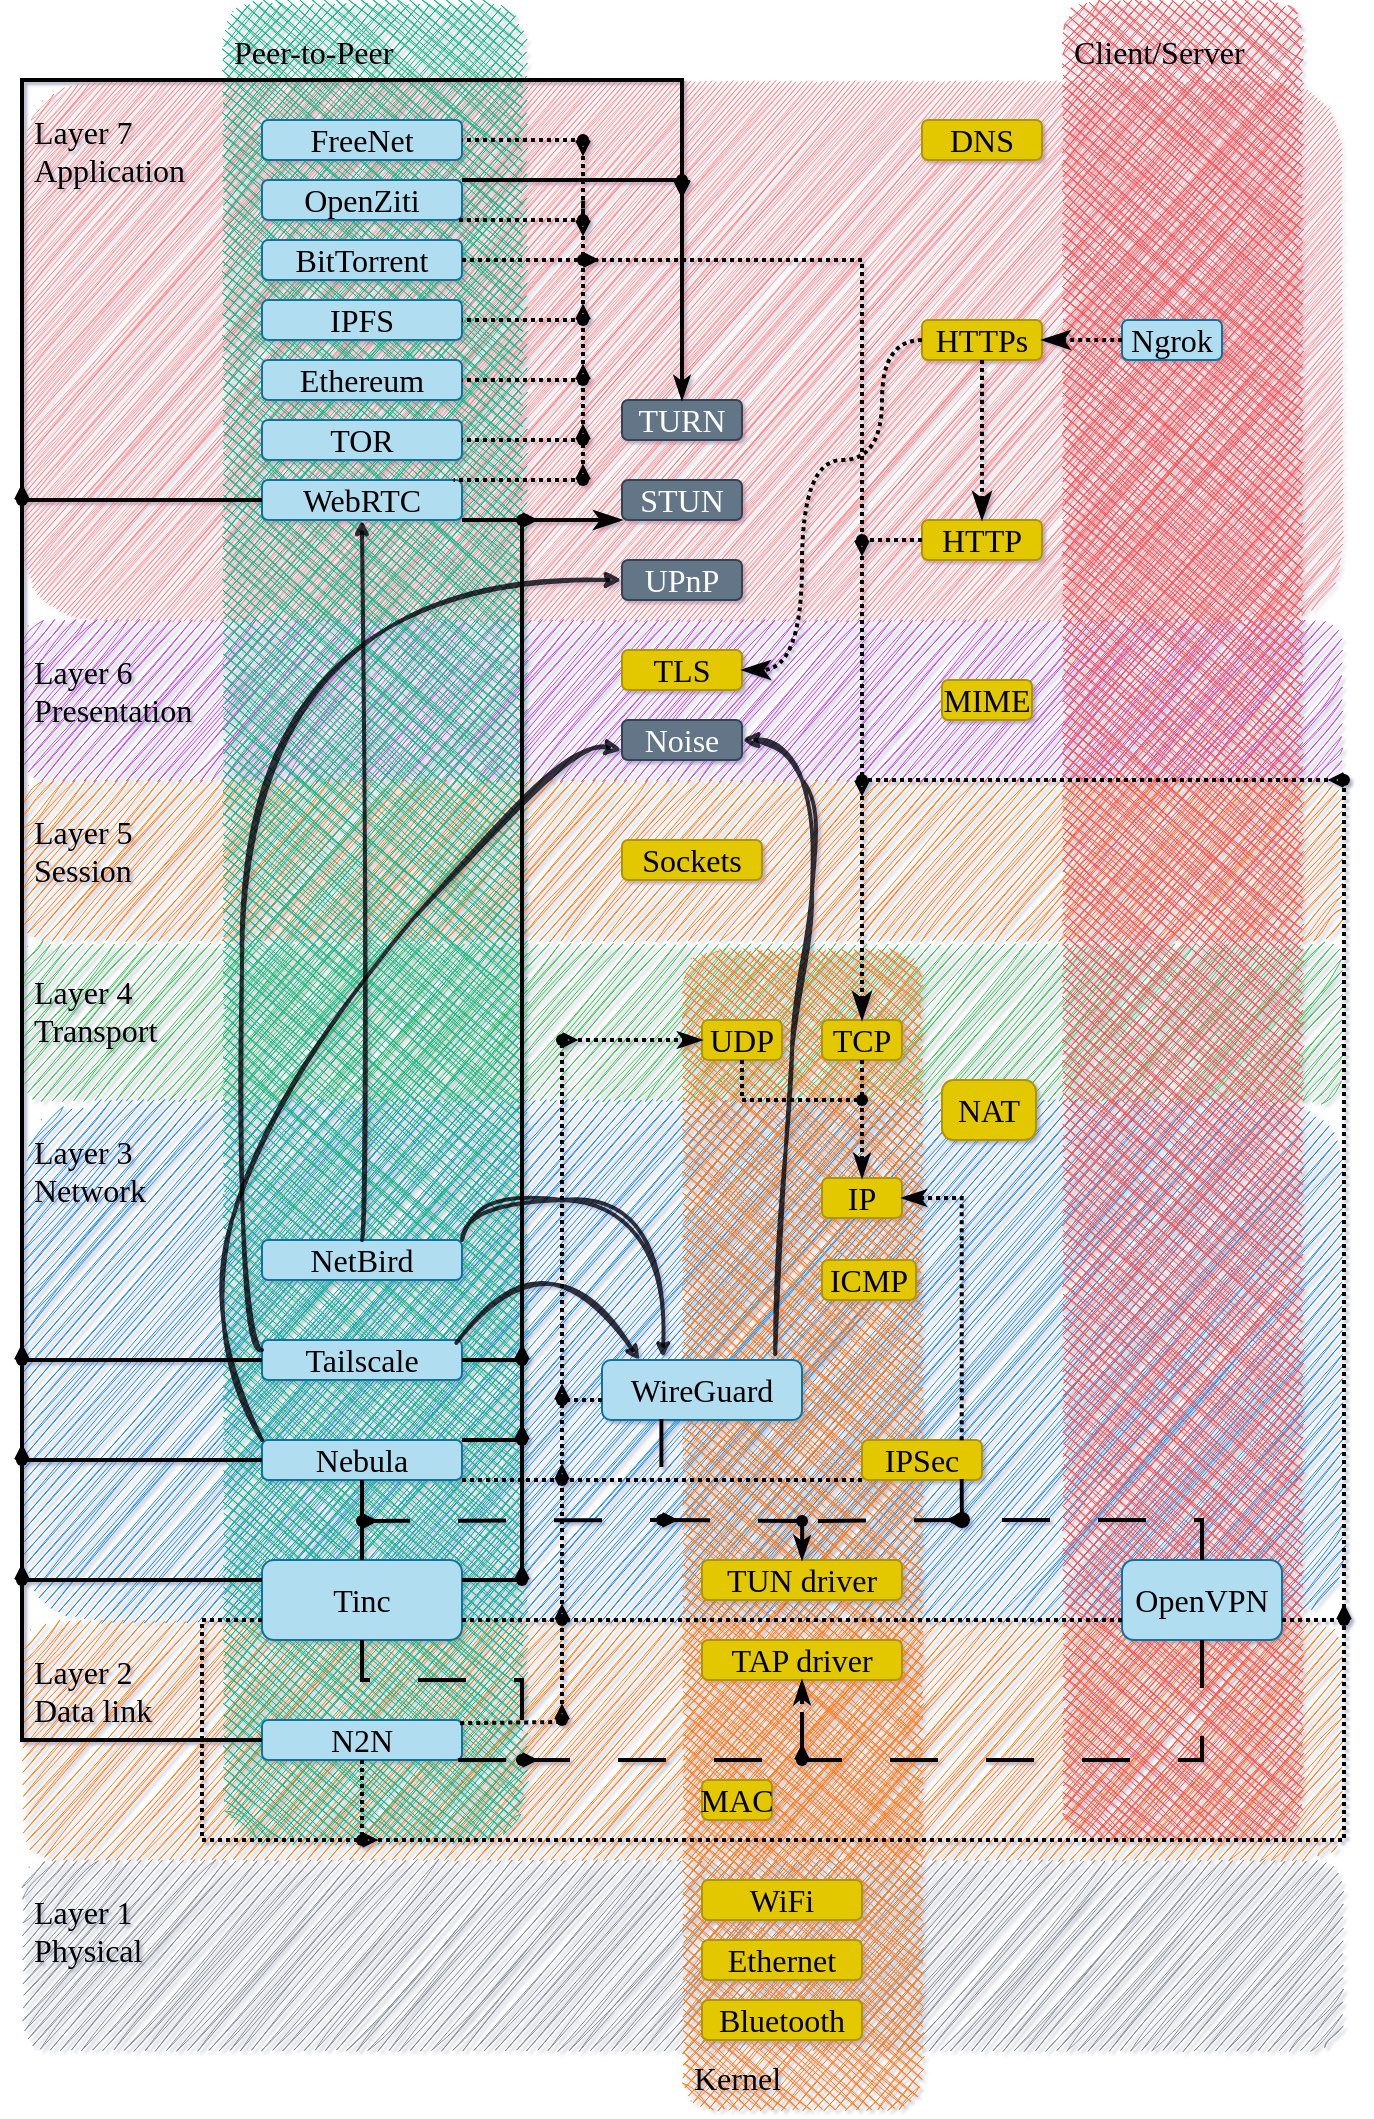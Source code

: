 <mxfile version="21.1.2" type="device">
  <diagram id="sYbn1ZRZAFL7KfqynhtD" name="Page-1">
    <mxGraphModel dx="143" dy="91" grid="1" gridSize="10" guides="1" tooltips="1" connect="1" arrows="1" fold="1" page="1" pageScale="1" pageWidth="850" pageHeight="1100" background="none" math="1" shadow="1">
      <root>
        <mxCell id="0" />
        <mxCell id="kkHppF8huGldMjRwOPR1-213" value="OSI Layers" style="locked=1;" parent="0" />
        <UserObject label="Layer 7&lt;br style=&quot;font-size: 16px;&quot;&gt;Application" tags="L7" id="kkHppF8huGldMjRwOPR1-215">
          <mxCell style="rounded=1;whiteSpace=wrap;html=1;shadow=0;swimlaneLine=1;fillColor=#fa5252;fontColor=#000000;strokeColor=none;glass=0;fillStyle=hachure;gradientDirection=east;sketch=1;curveFitting=1;jiggle=2;align=left;verticalAlign=top;fontFamily=Virgil Web Font;fontSource=https%3A%2F%2Fvirgil.excalidraw.com%2FVirgil.woff2;movable=1;resizable=1;rotatable=1;deletable=1;editable=1;connectable=1;backgroundOutline=0;fixDash=0;metaEdit=0;fontSize=16;horizontal=1;labelPosition=center;verticalLabelPosition=middle;spacing=6;spacingTop=6;strokeWidth=0.5;comic=0;snapToPoint=0;hachureGap=-1;container=0;collapsible=0;dropTarget=0;" parent="kkHppF8huGldMjRwOPR1-213" vertex="1">
            <mxGeometry x="30" y="80" width="660" height="270" as="geometry" />
          </mxCell>
        </UserObject>
        <UserObject label="Layer 6&lt;br style=&quot;font-size: 16px;&quot;&gt;Presentation" tags="L6" id="kkHppF8huGldMjRwOPR1-216">
          <mxCell style="rounded=1;whiteSpace=wrap;html=1;shadow=0;swimlaneLine=1;fillColor=#be4bdb;fontColor=#000000;strokeColor=none;glass=0;fillStyle=hachure;gradientDirection=east;sketch=1;curveFitting=1;jiggle=2;align=left;verticalAlign=top;fontFamily=Virgil Web Font;fontSource=https%3A%2F%2Fvirgil.excalidraw.com%2FVirgil.woff2;movable=1;resizable=1;rotatable=1;deletable=1;editable=1;connectable=1;backgroundOutline=0;fixDash=0;metaEdit=0;spacingTop=6;spacing=6;fontSize=16;comic=0;snapToPoint=0;hachureGap=-1;container=0;collapsible=0;" parent="kkHppF8huGldMjRwOPR1-213" vertex="1">
            <mxGeometry x="30" y="350" width="660" height="80" as="geometry" />
          </mxCell>
        </UserObject>
        <UserObject label="Layer 5&lt;br style=&quot;font-size: 16px;&quot;&gt;Session" tags="L5" id="kkHppF8huGldMjRwOPR1-217">
          <mxCell style="rounded=1;whiteSpace=wrap;html=1;shadow=0;swimlaneLine=1;fillColor=#fd7e14;fontColor=#000000;strokeColor=none;glass=0;fillStyle=hachure;gradientDirection=east;sketch=1;curveFitting=1;jiggle=2;align=left;verticalAlign=top;fontFamily=Virgil Web Font;fontSource=https%3A%2F%2Fvirgil.excalidraw.com%2FVirgil.woff2;movable=1;resizable=1;rotatable=1;deletable=1;editable=1;connectable=1;backgroundOutline=0;fixDash=0;metaEdit=0;fontSize=16;spacing=6;spacingTop=6;comic=0;snapToPoint=0;hachureGap=-1;container=0;collapsible=0;" parent="kkHppF8huGldMjRwOPR1-213" vertex="1">
            <mxGeometry x="30" y="430" width="660" height="80" as="geometry" />
          </mxCell>
        </UserObject>
        <UserObject label="Layer 4&lt;br style=&quot;font-size: 16px;&quot;&gt;Transport" tags="L4" id="kkHppF8huGldMjRwOPR1-218">
          <mxCell style="rounded=1;whiteSpace=wrap;html=1;shadow=0;swimlaneLine=1;fillColor=#40c057;fontColor=#000000;strokeColor=none;glass=0;fillStyle=hachure;gradientDirection=east;sketch=1;curveFitting=1;jiggle=2;align=left;verticalAlign=top;fontFamily=Virgil Web Font;fontSource=https%3A%2F%2Fvirgil.excalidraw.com%2FVirgil.woff2;movable=1;resizable=1;rotatable=1;deletable=1;editable=1;connectable=1;backgroundOutline=0;fixDash=0;metaEdit=0;fontSize=16;spacing=6;spacingTop=6;comic=0;snapToPoint=0;hachureGap=-1;container=0;collapsible=0;" parent="kkHppF8huGldMjRwOPR1-213" vertex="1">
            <mxGeometry x="30" y="510" width="660" height="80" as="geometry" />
          </mxCell>
        </UserObject>
        <UserObject label="Layer 3&lt;br style=&quot;font-size: 16px;&quot;&gt;Network" tags="L3" id="kkHppF8huGldMjRwOPR1-219">
          <mxCell style="rounded=1;whiteSpace=wrap;html=1;shadow=0;swimlaneLine=1;fillColor=#228be6;fontColor=#000000;strokeColor=none;glass=0;fillStyle=hachure;gradientDirection=east;sketch=1;curveFitting=1;jiggle=2;align=left;verticalAlign=top;fontFamily=Virgil Web Font;fontSource=https%3A%2F%2Fvirgil.excalidraw.com%2FVirgil.woff2;movable=1;resizable=1;rotatable=1;deletable=1;editable=1;connectable=1;backgroundOutline=0;fixDash=0;metaEdit=0;fontSize=16;spacing=6;spacingTop=6;comic=0;snapToPoint=0;hachureGap=-1;container=0;collapsible=0;dropTarget=0;perimeter=centerPerimeter;portConstraint=west;portConstraintRotation=1;" parent="kkHppF8huGldMjRwOPR1-213" vertex="1">
            <mxGeometry x="30" y="590" width="660" height="260" as="geometry" />
          </mxCell>
        </UserObject>
        <UserObject label="Layer 2&lt;br style=&quot;font-size: 16px;&quot;&gt;Data link" tags="L2" id="kkHppF8huGldMjRwOPR1-220">
          <mxCell style="rounded=1;whiteSpace=wrap;html=1;shadow=0;swimlaneLine=1;fillColor=#fd7e14;fontColor=#000000;strokeColor=none;glass=0;fillStyle=hachure;gradientDirection=east;sketch=1;curveFitting=1;jiggle=2;align=left;verticalAlign=top;fontFamily=Virgil Web Font;fontSource=https%3A%2F%2Fvirgil.excalidraw.com%2FVirgil.woff2;movable=1;resizable=1;rotatable=1;deletable=1;editable=1;connectable=1;backgroundOutline=0;fixDash=0;metaEdit=0;fontSize=16;spacing=6;spacingTop=6;comic=0;snapToPoint=0;hachureGap=-1;dropTarget=1;container=1;collapsible=0;" parent="kkHppF8huGldMjRwOPR1-213" vertex="1">
            <mxGeometry x="30" y="850" width="660" height="120" as="geometry" />
          </mxCell>
        </UserObject>
        <UserObject label="Layer 1&lt;br style=&quot;font-size: 16px;&quot;&gt;Physical" tags="L1" id="kkHppF8huGldMjRwOPR1-221">
          <mxCell style="rounded=1;whiteSpace=wrap;html=1;shadow=0;swimlaneLine=1;fillColor=#868e96;fontColor=#000000;strokeColor=none;glass=0;fillStyle=hachure;gradientDirection=east;sketch=1;curveFitting=1;jiggle=2;align=left;verticalAlign=top;fontFamily=Virgil Web Font;fontSource=https%3A%2F%2Fvirgil.excalidraw.com%2FVirgil.woff2;movable=1;resizable=1;rotatable=1;deletable=1;editable=1;connectable=1;backgroundOutline=0;fixDash=0;metaEdit=0;locked=0;fontSize=16;spacing=6;spacingTop=6;comic=0;snapToPoint=0;hachureGap=-1;container=1;collapsible=0;" parent="kkHppF8huGldMjRwOPR1-213" vertex="1">
            <mxGeometry x="30" y="970" width="660" height="95" as="geometry" />
          </mxCell>
        </UserObject>
        <mxCell id="0DT0_v1nohCV5AMjKD_y-156" value="Types" style="locked=1;" parent="0" />
        <UserObject label="Kernel" tags="Kernel" id="0DT0_v1nohCV5AMjKD_y-159">
          <mxCell style="rounded=1;whiteSpace=wrap;html=1;shadow=0;swimlaneLine=1;fillColor=#fd7e14;fontColor=#000000;strokeColor=none;glass=0;fillStyle=cross-hatch;gradientDirection=east;sketch=1;curveFitting=1;jiggle=2;align=left;verticalAlign=bottom;fontFamily=Virgil Web Font;fontSource=https%3A%2F%2Fvirgil.excalidraw.com%2FVirgil.woff2;movable=1;resizable=1;rotatable=1;deletable=1;editable=1;locked=0;connectable=1;backgroundOutline=0;fixDash=0;metaEdit=0;fontSize=16;spacing=6;spacingTop=6;" parent="0DT0_v1nohCV5AMjKD_y-156" vertex="1">
            <mxGeometry x="360" y="515" width="120" height="580" as="geometry" />
          </mxCell>
        </UserObject>
        <UserObject label="Peer-to-Peer" tags="P2P" id="0DT0_v1nohCV5AMjKD_y-157">
          <mxCell style="rounded=1;whiteSpace=wrap;html=1;shadow=0;swimlaneLine=1;fillColor=#12b886;fontColor=#000000;strokeColor=none;glass=0;fillStyle=cross-hatch;gradientDirection=east;sketch=1;curveFitting=1;jiggle=2;align=left;verticalAlign=top;fontFamily=Virgil Web Font;fontSource=https%3A%2F%2Fvirgil.excalidraw.com%2FVirgil.woff2;movable=1;resizable=1;rotatable=1;deletable=1;editable=1;locked=0;connectable=1;backgroundOutline=0;fixDash=0;metaEdit=0;fontSize=16;spacing=6;spacingTop=6;" parent="0DT0_v1nohCV5AMjKD_y-156" vertex="1">
            <mxGeometry x="130" y="40" width="150" height="920" as="geometry" />
          </mxCell>
        </UserObject>
        <UserObject label="Client/Server" tags="S/C" id="0DT0_v1nohCV5AMjKD_y-158">
          <mxCell style="rounded=1;whiteSpace=wrap;html=1;shadow=0;swimlaneLine=1;fillColor=#fa5252;fontColor=#000000;strokeColor=none;glass=0;fillStyle=cross-hatch;gradientDirection=east;sketch=1;curveFitting=1;jiggle=2;align=left;verticalAlign=top;fontFamily=Virgil Web Font;fontSource=https%3A%2F%2Fvirgil.excalidraw.com%2FVirgil.woff2;movable=1;resizable=1;rotatable=1;deletable=1;editable=1;locked=0;connectable=1;backgroundOutline=0;fixDash=0;metaEdit=0;fontSize=16;spacing=6;spacingTop=6;" parent="0DT0_v1nohCV5AMjKD_y-156" vertex="1">
            <mxGeometry x="550" y="40" width="120" height="920" as="geometry" />
          </mxCell>
        </UserObject>
        <mxCell id="Qks2v-0PU1l6P2YZWFu--95" value="Protocols" parent="0" />
        <UserObject label="Noise" tags="L6" id="69">
          <mxCell style="rounded=1;whiteSpace=wrap;html=1;fillColor=#647687;fontColor=#ffffff;strokeColor=#314354;fontFamily=Virgil2;movable=1;resizable=1;rotatable=1;deletable=1;editable=1;connectable=1;backgroundOutline=0;container=0;fixDash=0;metaEdit=0;fontSize=16;fontSource=https%3A%2F%2Fgithub.com%2Fexcalidraw%2Fvirgil%2Fraw%2Fmain%2FVirgil.woff2;" parent="Qks2v-0PU1l6P2YZWFu--95" vertex="1">
            <mxGeometry x="330" y="400" width="60" height="20" as="geometry" />
          </mxCell>
        </UserObject>
        <UserObject label="UPnP" tags="L7" id="62">
          <mxCell style="rounded=1;whiteSpace=wrap;html=1;fillColor=#647687;fontColor=#ffffff;strokeColor=#314354;fontFamily=Virgil2;movable=1;resizable=1;rotatable=1;deletable=1;editable=1;connectable=1;backgroundOutline=0;container=0;fixDash=0;metaEdit=0;fontSize=16;fontSource=https%3A%2F%2Fgithub.com%2Fexcalidraw%2Fvirgil%2Fraw%2Fmain%2FVirgil.woff2;" parent="Qks2v-0PU1l6P2YZWFu--95" vertex="1">
            <mxGeometry x="330" y="320" width="60" height="20" as="geometry" />
          </mxCell>
        </UserObject>
        <UserObject label="STUN" tags="L7" id="61">
          <mxCell style="rounded=1;whiteSpace=wrap;html=1;fillColor=#647687;fontColor=#ffffff;strokeColor=#314354;fontFamily=Virgil2;movable=1;resizable=1;rotatable=1;deletable=1;editable=1;connectable=1;backgroundOutline=0;container=0;fixDash=0;metaEdit=0;fontSize=16;fontSource=https%3A%2F%2Fgithub.com%2Fexcalidraw%2Fvirgil%2Fraw%2Fmain%2FVirgil.woff2;" parent="Qks2v-0PU1l6P2YZWFu--95" vertex="1">
            <mxGeometry x="330" y="280" width="60" height="20" as="geometry" />
          </mxCell>
        </UserObject>
        <UserObject label="TURN" tags="L7" id="60">
          <mxCell style="rounded=1;whiteSpace=wrap;html=1;fillColor=#647687;fontColor=#ffffff;strokeColor=#314354;fontFamily=Virgil2;movable=1;resizable=1;rotatable=1;deletable=1;editable=1;connectable=1;backgroundOutline=0;container=0;fixDash=0;metaEdit=0;fontSize=16;portConstraint=east;snapToPoint=0;fontSource=https%3A%2F%2Fgithub.com%2Fexcalidraw%2Fvirgil%2Fraw%2Fmain%2FVirgil.woff2;" parent="Qks2v-0PU1l6P2YZWFu--95" vertex="1">
            <mxGeometry x="330" y="240" width="60" height="20" as="geometry" />
          </mxCell>
        </UserObject>
        <mxCell id="4wTf7BR3b66dO-QI67y8-91" style="edgeStyle=none;rounded=0;orthogonalLoop=1;jettySize=auto;html=1;exitDx=0;exitDy=0;entryX=0.854;entryY=0.349;entryDx=0;entryDy=0;entryPerimeter=0;fontSize=16;startSize=1;endSize=1;fontFamily=Architects Daughter;fillColor=none;strokeWidth=2;spacingTop=8;shadow=0;gradientColor=none;dashed=1;hachureGap=4;endArrow=none;dashPattern=1 1;endFill=0;startFill=1;arcSize=0;fontSource=https%3A%2F%2Ffonts.googleapis.com%2Fcss%3Ffamily%3DArchitects%2BDaughter;" edge="1" parent="Qks2v-0PU1l6P2YZWFu--95" source="4wTf7BR3b66dO-QI67y8-191">
          <mxGeometry relative="1" as="geometry">
            <mxPoint x="300.651" y="850.36" as="targetPoint" />
          </mxGeometry>
        </mxCell>
        <mxCell id="4wTf7BR3b66dO-QI67y8-193" style="edgeStyle=elbowEdgeStyle;shape=connector;rounded=0;hachureGap=4;orthogonalLoop=1;jettySize=auto;elbow=vertical;html=1;shadow=0;dashed=1;dashPattern=1 1;labelBackgroundColor=default;strokeColor=default;strokeWidth=2;fontFamily=Architects Daughter;fontSource=https%3A%2F%2Ffonts.googleapis.com%2Fcss%3Ffamily%3DArchitects%2BDaughter;fontSize=16;fontColor=default;startFill=1;endArrow=ERmany;endFill=0;startSize=3;endSize=3;fillColor=none;gradientColor=none;" edge="1" parent="Qks2v-0PU1l6P2YZWFu--95" source="4wTf7BR3b66dO-QI67y8-191" target="4wTf7BR3b66dO-QI67y8-191">
          <mxGeometry relative="1" as="geometry" />
        </mxCell>
        <mxCell id="Qks2v-0PU1l6P2YZWFu--94" value="TCP/IP" parent="0" />
        <UserObject label="Bluetooth" tags="Kernel L1" id="75">
          <mxCell style="rounded=1;whiteSpace=wrap;html=1;fillColor=#e3c800;fontFamily=Virgil2;fontSource=https%3A%2F%2Fgithub.com%2Fexcalidraw%2Fvirgil%2Fraw%2Fmain%2FVirgil.woff2;strokeColor=#B09500;fontColor=#000000;movable=1;resizable=1;rotatable=1;deletable=1;editable=1;connectable=1;backgroundOutline=0;container=0;fixDash=0;metaEdit=0;fontSize=16;" parent="Qks2v-0PU1l6P2YZWFu--94" vertex="1">
            <mxGeometry x="370" y="1040" width="80" height="20" as="geometry" />
          </mxCell>
        </UserObject>
        <UserObject label="Ethernet" tags="Kernel L1" id="74">
          <mxCell style="rounded=1;whiteSpace=wrap;html=1;fillColor=#e3c800;fontFamily=Virgil2;fontSource=https%3A%2F%2Fgithub.com%2Fexcalidraw%2Fvirgil%2Fraw%2Fmain%2FVirgil.woff2;strokeColor=#B09500;fontColor=#000000;movable=1;resizable=1;rotatable=1;deletable=1;editable=1;connectable=1;backgroundOutline=0;container=0;fixDash=0;metaEdit=0;fontSize=16;" parent="Qks2v-0PU1l6P2YZWFu--94" vertex="1">
            <mxGeometry x="370" y="1010" width="80" height="20" as="geometry" />
          </mxCell>
        </UserObject>
        <UserObject label="WiFi" tags="Kernel L1" id="73">
          <mxCell style="rounded=1;whiteSpace=wrap;html=1;fillColor=#e3c800;fontFamily=Virgil2;fontSource=https%3A%2F%2Fgithub.com%2Fexcalidraw%2Fvirgil%2Fraw%2Fmain%2FVirgil.woff2;strokeColor=#B09500;fontColor=#000000;movable=1;resizable=1;rotatable=1;deletable=1;editable=1;connectable=1;backgroundOutline=0;container=0;fixDash=0;metaEdit=0;fontSize=16;" parent="Qks2v-0PU1l6P2YZWFu--94" vertex="1">
            <mxGeometry x="370" y="980" width="80" height="20" as="geometry" />
          </mxCell>
        </UserObject>
        <UserObject label="MAC" tags="Kernel L2" id="72">
          <mxCell style="rounded=1;whiteSpace=wrap;html=1;fillColor=#e3c800;fontFamily=Virgil2;fontSource=https%3A%2F%2Fgithub.com%2Fexcalidraw%2Fvirgil%2Fraw%2Fmain%2FVirgil.woff2;strokeColor=#B09500;fontColor=#000000;movable=1;resizable=1;rotatable=1;deletable=1;editable=1;connectable=1;backgroundOutline=0;container=0;fixDash=0;metaEdit=0;fontSize=16;" parent="Qks2v-0PU1l6P2YZWFu--94" vertex="1">
            <mxGeometry x="370" y="930" width="35" height="20" as="geometry" />
          </mxCell>
        </UserObject>
        <UserObject label="TAP driver" tags="L2 Kernel" id="51">
          <mxCell style="rounded=1;whiteSpace=wrap;html=1;fillColor=#e3c800;fontFamily=Virgil2;fontSource=https%3A%2F%2Fgithub.com%2Fexcalidraw%2Fvirgil%2Fraw%2Fmain%2FVirgil.woff2;strokeColor=#B09500;fontColor=#000000;movable=1;resizable=1;rotatable=1;deletable=1;editable=1;connectable=1;backgroundOutline=0;container=0;fixDash=0;metaEdit=0;fontSize=16;" parent="Qks2v-0PU1l6P2YZWFu--94" vertex="1">
            <mxGeometry x="370" y="860" width="100" height="20" as="geometry" />
          </mxCell>
        </UserObject>
        <UserObject label="TUN driver" tags="Kernel L3" id="50">
          <mxCell style="rounded=1;whiteSpace=wrap;html=1;fillColor=#e3c800;fontFamily=Virgil2;fontSource=https%3A%2F%2Fgithub.com%2Fexcalidraw%2Fvirgil%2Fraw%2Fmain%2FVirgil.woff2;strokeColor=#B09500;fontColor=#000000;movable=1;resizable=1;rotatable=1;deletable=1;editable=1;connectable=1;backgroundOutline=0;container=0;fixDash=0;metaEdit=0;fontSize=16;" parent="Qks2v-0PU1l6P2YZWFu--94" vertex="1">
            <mxGeometry x="370" y="820" width="100" height="20" as="geometry" />
          </mxCell>
        </UserObject>
        <UserObject label="IPSec" tags="Kernel L3" id="49">
          <mxCell style="rounded=1;whiteSpace=wrap;html=1;fillColor=#e3c800;fontFamily=Virgil2;fontSource=https%3A%2F%2Fgithub.com%2Fexcalidraw%2Fvirgil%2Fraw%2Fmain%2FVirgil.woff2;strokeColor=#B09500;fontColor=#000000;movable=1;resizable=1;rotatable=1;deletable=1;editable=1;connectable=1;backgroundOutline=0;container=0;fixDash=0;metaEdit=0;fontSize=16;" parent="Qks2v-0PU1l6P2YZWFu--94" vertex="1">
            <mxGeometry x="450" y="760" width="60" height="20" as="geometry" />
          </mxCell>
        </UserObject>
        <UserObject label="ICMP" tags="L3 Kernel" id="46">
          <mxCell style="rounded=1;whiteSpace=wrap;html=1;fillColor=#e3c800;fontFamily=Virgil2;fontSource=https%3A%2F%2Fgithub.com%2Fexcalidraw%2Fvirgil%2Fraw%2Fmain%2FVirgil.woff2;strokeColor=#B09500;fontColor=#000000;movable=1;resizable=1;rotatable=1;deletable=1;editable=1;connectable=1;backgroundOutline=0;container=0;fixDash=0;metaEdit=0;fontSize=16;" parent="Qks2v-0PU1l6P2YZWFu--94" vertex="1">
            <mxGeometry x="430" y="670" width="47" height="20" as="geometry" />
          </mxCell>
        </UserObject>
        <UserObject label="IP" tags="L3 Kernel" id="45">
          <mxCell style="rounded=1;whiteSpace=wrap;html=1;fillColor=#e3c800;fontFamily=Virgil2;fontSource=https%3A%2F%2Fgithub.com%2Fexcalidraw%2Fvirgil%2Fraw%2Fmain%2FVirgil.woff2;strokeColor=#B09500;fontColor=#000000;movable=1;resizable=1;rotatable=1;deletable=1;editable=1;connectable=1;backgroundOutline=0;container=0;fixDash=0;metaEdit=0;fontSize=16;" parent="Qks2v-0PU1l6P2YZWFu--94" vertex="1">
            <mxGeometry x="430" y="629" width="40" height="20" as="geometry" />
          </mxCell>
        </UserObject>
        <UserObject label="TCP" tags="L4 Kernel" id="44">
          <mxCell style="rounded=1;whiteSpace=wrap;html=1;fillColor=#e3c800;fontFamily=Virgil2;fontSource=https%3A%2F%2Fgithub.com%2Fexcalidraw%2Fvirgil%2Fraw%2Fmain%2FVirgil.woff2;strokeColor=#B09500;fontColor=#000000;movable=1;resizable=1;rotatable=1;deletable=1;editable=1;connectable=1;backgroundOutline=0;container=0;fixDash=0;metaEdit=0;fontSize=16;" parent="Qks2v-0PU1l6P2YZWFu--94" vertex="1">
            <mxGeometry x="430" y="550" width="40" height="20" as="geometry" />
          </mxCell>
        </UserObject>
        <UserObject label="NAT" tags="L4 L3" id="70">
          <mxCell style="rounded=1;whiteSpace=wrap;html=1;fillColor=#e3c800;fontFamily=Virgil2;fontSource=https%3A%2F%2Fgithub.com%2Fexcalidraw%2Fvirgil%2Fraw%2Fmain%2FVirgil.woff2;strokeColor=#B09500;fontColor=#000000;arcSize=19;movable=1;resizable=1;rotatable=1;deletable=1;editable=1;connectable=1;backgroundOutline=0;container=0;fixDash=0;metaEdit=0;fontSize=16;" parent="Qks2v-0PU1l6P2YZWFu--94" vertex="1">
            <mxGeometry x="490" y="580" width="47" height="30" as="geometry" />
          </mxCell>
        </UserObject>
        <UserObject label="UDP" tags="L4 Kernel" id="43">
          <mxCell style="rounded=1;whiteSpace=wrap;html=1;fillColor=#e3c800;fontFamily=Virgil2;fontSource=https%3A%2F%2Fgithub.com%2Fexcalidraw%2Fvirgil%2Fraw%2Fmain%2FVirgil.woff2;strokeColor=#B09500;fontColor=#000000;movable=1;resizable=1;rotatable=1;deletable=1;editable=1;connectable=1;backgroundOutline=0;container=0;fixDash=0;metaEdit=0;fontSize=16;" parent="Qks2v-0PU1l6P2YZWFu--94" vertex="1">
            <mxGeometry x="370" y="550" width="40" height="20" as="geometry" />
          </mxCell>
        </UserObject>
        <UserObject label="HTTP" tags="L7" id="65">
          <mxCell style="rounded=1;whiteSpace=wrap;html=1;fillColor=#e3c800;fontFamily=Virgil2;fontSource=https%3A%2F%2Fgithub.com%2Fexcalidraw%2Fvirgil%2Fraw%2Fmain%2FVirgil.woff2;strokeColor=#B09500;fontColor=#000000;movable=1;resizable=1;rotatable=1;deletable=1;editable=1;connectable=1;backgroundOutline=0;container=0;fixDash=0;metaEdit=0;fontSize=16;" parent="Qks2v-0PU1l6P2YZWFu--94" vertex="1">
            <mxGeometry x="480" y="300" width="60" height="20" as="geometry" />
          </mxCell>
        </UserObject>
        <UserObject label="HTTPs" tags="L7" id="64">
          <mxCell style="rounded=1;whiteSpace=wrap;html=1;fillColor=#e3c800;fontFamily=Virgil2;fontSource=https%3A%2F%2Fgithub.com%2Fexcalidraw%2Fvirgil%2Fraw%2Fmain%2FVirgil.woff2;strokeColor=#B09500;fontColor=#000000;movable=1;resizable=1;rotatable=1;deletable=1;editable=1;connectable=1;backgroundOutline=0;container=0;fixDash=0;metaEdit=0;fontSize=16;" parent="Qks2v-0PU1l6P2YZWFu--94" vertex="1">
            <mxGeometry x="480" y="200" width="60" height="20" as="geometry" />
          </mxCell>
        </UserObject>
        <UserObject label="DNS" tags="L7" id="63">
          <mxCell style="rounded=1;whiteSpace=wrap;html=1;fillColor=#e3c800;fontFamily=Virgil2;fontSource=https%3A%2F%2Fgithub.com%2Fexcalidraw%2Fvirgil%2Fraw%2Fmain%2FVirgil.woff2;strokeColor=#B09500;fontColor=#000000;movable=1;resizable=1;rotatable=1;deletable=1;editable=1;connectable=1;backgroundOutline=0;container=0;fixDash=0;metaEdit=0;fontSize=16;" parent="Qks2v-0PU1l6P2YZWFu--94" vertex="1">
            <mxGeometry x="480" y="100" width="60" height="20" as="geometry" />
          </mxCell>
        </UserObject>
        <UserObject label="TLS" tags="L6" id="68">
          <mxCell style="rounded=1;whiteSpace=wrap;html=1;fillColor=#e3c800;fontFamily=Virgil2;fontSource=https%3A%2F%2Fgithub.com%2Fexcalidraw%2Fvirgil%2Fraw%2Fmain%2FVirgil.woff2;strokeColor=#B09500;fontColor=#000000;movable=1;resizable=1;rotatable=1;deletable=1;editable=1;connectable=1;backgroundOutline=0;container=0;fixDash=0;metaEdit=0;fontSize=16;" parent="Qks2v-0PU1l6P2YZWFu--94" vertex="1">
            <mxGeometry x="330" y="365" width="60" height="20" as="geometry" />
          </mxCell>
        </UserObject>
        <UserObject label="MIME" tags="L6" id="66">
          <mxCell style="rounded=1;whiteSpace=wrap;html=1;fillColor=#e3c800;fontFamily=Virgil2;fontSource=https%3A%2F%2Fgithub.com%2Fexcalidraw%2Fvirgil%2Fraw%2Fmain%2FVirgil.woff2;strokeColor=#B09500;fontColor=#000000;movable=1;resizable=1;rotatable=1;deletable=1;editable=1;connectable=1;backgroundOutline=0;container=0;fixDash=0;metaEdit=0;fontSize=16;" parent="Qks2v-0PU1l6P2YZWFu--94" vertex="1">
            <mxGeometry x="490" y="380" width="45" height="20" as="geometry" />
          </mxCell>
        </UserObject>
        <mxCell id="1" value="Overlays" style="" parent="0" />
        <UserObject label="NetBird" tags="L3 P2P" id="42">
          <mxCell style="rounded=1;whiteSpace=wrap;html=1;fontFamily=Virgil2;fontSource=https%3A%2F%2Fgithub.com%2Fexcalidraw%2Fvirgil%2Fraw%2Fmain%2FVirgil.woff2;movable=1;resizable=1;rotatable=1;deletable=1;editable=1;connectable=1;backgroundOutline=0;container=0;fixDash=0;metaEdit=0;fontSize=16;expand=1;collapsible=0;dropTarget=1;fillColor=#b1ddf0;strokeColor=#10739e;" parent="1" vertex="1">
            <mxGeometry x="150" y="660" width="100" height="20" as="geometry" />
          </mxCell>
        </UserObject>
        <UserObject label="Tailscale" tags="L3 P2P" id="41">
          <mxCell style="rounded=1;whiteSpace=wrap;html=1;fontFamily=Virgil2;fontSource=https%3A%2F%2Fgithub.com%2Fexcalidraw%2Fvirgil%2Fraw%2Fmain%2FVirgil.woff2;movable=1;resizable=1;rotatable=1;deletable=1;editable=1;connectable=1;backgroundOutline=0;container=0;fixDash=0;metaEdit=0;fontSize=16;locked=0;fillColor=#b1ddf0;strokeColor=#10739e;" parent="1" vertex="1">
            <mxGeometry x="150" y="710" width="100" height="20" as="geometry" />
          </mxCell>
        </UserObject>
        <UserObject label="Nebula" tags="L3 P2P" id="40">
          <mxCell style="rounded=1;whiteSpace=wrap;html=1;fontFamily=Virgil2;fontSource=https%3A%2F%2Fgithub.com%2Fexcalidraw%2Fvirgil%2Fraw%2Fmain%2FVirgil.woff2;movable=1;resizable=1;rotatable=1;deletable=1;editable=1;connectable=1;backgroundOutline=0;container=0;fixDash=0;metaEdit=0;fontSize=16;fillColor=#b1ddf0;strokeColor=#10739e;" parent="1" vertex="1">
            <mxGeometry x="150" y="760" width="100" height="20" as="geometry" />
          </mxCell>
        </UserObject>
        <UserObject label="Tinc" tags="L2 P2P L3" id="31">
          <mxCell style="rounded=1;whiteSpace=wrap;html=1;fontFamily=Virgil2;fontSource=https%3A%2F%2Fgithub.com%2Fexcalidraw%2Fvirgil%2Fraw%2Fmain%2FVirgil.woff2;movable=1;resizable=1;rotatable=1;deletable=1;editable=1;connectable=1;backgroundOutline=0;container=0;fixDash=0;metaEdit=0;fontSize=16;expand=1;imageAspect=1;snapToPoint=1;fillColor=#b1ddf0;strokeColor=#10739e;" parent="1" vertex="1">
            <mxGeometry x="150" y="820" width="100" height="40" as="geometry" />
          </mxCell>
        </UserObject>
        <object label="OpenVPN" tags="S/C L1 L2" id="36">
          <mxCell style="rounded=1;whiteSpace=wrap;html=1;fontFamily=Virgil2;fontSource=https%3A%2F%2Fgithub.com%2Fexcalidraw%2Fvirgil%2Fraw%2Fmain%2FVirgil.woff2;movable=1;resizable=1;rotatable=1;deletable=1;editable=1;connectable=1;backgroundOutline=0;container=0;fixDash=0;metaEdit=0;fontSize=16;fillColor=#b1ddf0;strokeColor=#10739e;" parent="1" vertex="1">
            <mxGeometry x="580" y="820" width="80" height="40" as="geometry" />
          </mxCell>
        </object>
        <UserObject label="WebRTC" tags="L7 P2P" id="59">
          <mxCell style="rounded=1;whiteSpace=wrap;html=1;fontFamily=Virgil2;fontSource=https%3A%2F%2Fgithub.com%2Fexcalidraw%2Fvirgil%2Fraw%2Fmain%2FVirgil.woff2;movable=1;resizable=1;rotatable=1;deletable=1;editable=1;connectable=1;backgroundOutline=0;container=0;fixDash=0;metaEdit=0;fontSize=16;fillColor=#b1ddf0;strokeColor=#10739e;" parent="1" vertex="1">
            <mxGeometry x="150" y="280" width="100" height="20" as="geometry" />
          </mxCell>
        </UserObject>
        <UserObject label="TOR" tags="L7 P2P" id="57">
          <mxCell style="rounded=1;whiteSpace=wrap;html=1;fontFamily=Virgil2;fontSource=https%3A%2F%2Fgithub.com%2Fexcalidraw%2Fvirgil%2Fraw%2Fmain%2FVirgil.woff2;movable=1;resizable=1;rotatable=1;deletable=1;editable=1;connectable=1;backgroundOutline=0;container=0;fixDash=0;metaEdit=0;fontSize=16;fillColor=#b1ddf0;strokeColor=#10739e;" parent="1" vertex="1">
            <mxGeometry x="150" y="250" width="100" height="20" as="geometry" />
          </mxCell>
        </UserObject>
        <UserObject label="Ethereum" tags="L7 P2P" id="56">
          <mxCell style="rounded=1;whiteSpace=wrap;html=1;fontFamily=Virgil2;fontSource=https%3A%2F%2Fgithub.com%2Fexcalidraw%2Fvirgil%2Fraw%2Fmain%2FVirgil.woff2;movable=1;resizable=1;rotatable=1;deletable=1;editable=1;connectable=1;backgroundOutline=0;container=0;fixDash=0;metaEdit=0;fontSize=16;fillColor=#b1ddf0;strokeColor=#10739e;" parent="1" vertex="1">
            <mxGeometry x="150" y="220" width="100" height="20" as="geometry" />
          </mxCell>
        </UserObject>
        <UserObject label="IPFS" tags="L7 P2P" id="55">
          <mxCell style="rounded=1;whiteSpace=wrap;html=1;fontFamily=Virgil2;fontSource=https%3A%2F%2Fgithub.com%2Fexcalidraw%2Fvirgil%2Fraw%2Fmain%2FVirgil.woff2;movable=1;resizable=1;rotatable=1;deletable=1;editable=1;connectable=1;backgroundOutline=0;container=0;fixDash=0;metaEdit=0;fontSize=16;fillColor=#b1ddf0;strokeColor=#10739e;" parent="1" vertex="1">
            <mxGeometry x="150" y="190" width="100" height="20" as="geometry" />
          </mxCell>
        </UserObject>
        <UserObject label="BitTorrent" tags="L7 P2P" id="54">
          <mxCell style="rounded=1;whiteSpace=wrap;html=1;fontFamily=Virgil2;fontSource=https%3A%2F%2Fgithub.com%2Fexcalidraw%2Fvirgil%2Fraw%2Fmain%2FVirgil.woff2;movable=1;resizable=1;rotatable=1;deletable=1;editable=1;connectable=1;backgroundOutline=0;container=0;fixDash=0;metaEdit=0;fontSize=16;fillColor=#b1ddf0;strokeColor=#10739e;" parent="1" vertex="1">
            <mxGeometry x="150" y="160" width="100" height="20" as="geometry" />
          </mxCell>
        </UserObject>
        <UserObject label="OpenZiti" tags="L7 P2P" id="53">
          <mxCell style="rounded=1;whiteSpace=wrap;html=1;fontFamily=Virgil2;fontSource=https%3A%2F%2Fgithub.com%2Fexcalidraw%2Fvirgil%2Fraw%2Fmain%2FVirgil.woff2;movable=1;resizable=1;rotatable=1;deletable=1;editable=1;connectable=1;backgroundOutline=0;container=0;fixDash=0;metaEdit=0;fontSize=16;fillColor=#b1ddf0;strokeColor=#10739e;" parent="1" vertex="1">
            <mxGeometry x="150" y="130" width="100" height="20" as="geometry" />
          </mxCell>
        </UserObject>
        <UserObject label="FreeNet" tags="L7 P2P" id="52">
          <mxCell style="rounded=1;whiteSpace=wrap;html=1;fontFamily=Virgil2;fontSource=https%3A%2F%2Fgithub.com%2Fexcalidraw%2Fvirgil%2Fraw%2Fmain%2FVirgil.woff2;movable=1;resizable=1;rotatable=1;deletable=1;editable=1;connectable=1;backgroundOutline=0;container=0;fixDash=0;metaEdit=0;fontSize=16;fillColor=#b1ddf0;strokeColor=#10739e;" parent="1" vertex="1">
            <mxGeometry x="150" y="100" width="100" height="20" as="geometry" />
          </mxCell>
        </UserObject>
        <UserObject label="Ngrok" tags="L7 S/C" id="67">
          <mxCell style="rounded=1;whiteSpace=wrap;html=1;fontFamily=Virgil2;fontSource=https%3A%2F%2Fgithub.com%2Fexcalidraw%2Fvirgil%2Fraw%2Fmain%2FVirgil.woff2;movable=1;resizable=1;rotatable=1;deletable=1;editable=1;connectable=1;backgroundOutline=0;container=0;fixDash=0;metaEdit=0;fontSize=16;fillColor=#b1ddf0;strokeColor=#10739e;" parent="1" vertex="1">
            <mxGeometry x="580" y="200" width="50" height="20" as="geometry" />
          </mxCell>
        </UserObject>
        <object label="WireGuard" tags="Kernel L3" id="38">
          <mxCell style="rounded=1;whiteSpace=wrap;fontFamily=Virgil2;fontSource=https%3A%2F%2Fgithub.com%2Fexcalidraw%2Fvirgil%2Fraw%2Fmain%2FVirgil.woff2;movable=1;resizable=1;rotatable=1;deletable=1;editable=1;connectable=1;backgroundOutline=0;container=0;fixDash=0;metaEdit=0;fontSize=16;portConstraintRotation=0;dropTarget=0;autosize=1;glass=0;labelBorderColor=none;labelBackgroundColor=none;html=1;fillColor=#b1ddf0;strokeColor=#10739e;" parent="1" vertex="1">
            <mxGeometry x="320" y="720" width="100" height="30" as="geometry" />
          </mxCell>
        </object>
        <UserObject label="N2N" tags="L2 P2P" id="33">
          <mxCell style="rounded=1;whiteSpace=wrap;html=1;fontFamily=Virgil2;fontSource=https%3A%2F%2Fgithub.com%2Fexcalidraw%2Fvirgil%2Fraw%2Fmain%2FVirgil.woff2;movable=1;resizable=1;rotatable=1;deletable=1;editable=1;connectable=1;backgroundOutline=0;container=0;fixDash=0;metaEdit=0;fontSize=16;fillColor=#b1ddf0;strokeColor=#10739e;" parent="1" vertex="1">
            <mxGeometry x="150" y="900" width="100" height="20" as="geometry" />
          </mxCell>
        </UserObject>
        <object label="Edges" id="4wTf7BR3b66dO-QI67y8-207">
          <mxCell style="" parent="0" />
        </object>
        <mxCell id="4wTf7BR3b66dO-QI67y8-125" value="" style="edgeStyle=elbowEdgeStyle;rounded=0;orthogonalLoop=0;jettySize=auto;html=1;exitX=0.493;exitY=0.506;exitDx=0;exitDy=0;exitPerimeter=0;fontSize=16;startSize=3;endSize=8;endArrow=none;fontFamily=Architects Daughter;hachureGap=4;dashed=1;dashPattern=1 1;fontSource=https%3A%2F%2Ffonts.googleapis.com%2Fcss%3Ffamily%3DArchitects%2BDaughter;endFill=0;strokeWidth=2;startFill=0;arcSize=0;entryDx=0;entryDy=0;elbow=vertical;orthogonal=1;startArrow=ERmany;" edge="1" parent="4wTf7BR3b66dO-QI67y8-207" source="4wTf7BR3b66dO-QI67y8-123" target="4wTf7BR3b66dO-QI67y8-121">
          <mxGeometry relative="1" as="geometry">
            <mxPoint x="440" y="310" as="sourcePoint" />
            <mxPoint x="440" y="550" as="targetPoint" />
            <Array as="points" />
          </mxGeometry>
        </mxCell>
        <mxCell id="P8y_Ckll9Wc9_24YeqWu-92" value="" style="edgeStyle=orthogonalEdgeStyle;orthogonalLoop=0;jettySize=0;html=1;hachureGap=4;fontFamily=Architects Daughter;fontSource=https%3A%2F%2Ffonts.googleapis.com%2Fcss%3Ffamily%3DArchitects%2BDaughter;fontSize=16;orthogonal=1;endArrow=none;endFill=0;targetPortConstraint=none;snapToPoint=0;arcSize=0;fixDash=0;backgroundOutline=0;ignoreEdge=0;flowAnimation=0;fillOpacity=100;sourcePortConstraint=none;anchorPointDirection=0;startFill=0;perimeterSpacing=0;strokeColor=default;rounded=0;bendable=1;strokeWidth=2;" parent="4wTf7BR3b66dO-QI67y8-207" source="4wTf7BR3b66dO-QI67y8-184" target="33" edge="1">
          <mxGeometry width="120" relative="1" as="geometry">
            <mxPoint x="29.997" y="910.0" as="sourcePoint" />
            <mxPoint x="170" y="915" as="targetPoint" />
            <Array as="points">
              <mxPoint x="30" y="910" />
            </Array>
          </mxGeometry>
        </mxCell>
        <mxCell id="P8y_Ckll9Wc9_24YeqWu-118" style="edgeStyle=elbowEdgeStyle;rounded=0;hachureGap=4;orthogonalLoop=1;jettySize=auto;html=1;fontFamily=Architects Daughter;fontSource=https%3A%2F%2Ffonts.googleapis.com%2Fcss%3Ffamily%3DArchitects%2BDaughter;fontSize=16;startSize=3;endSize=3;elbow=vertical;endArrow=none;endFill=0;arcSize=0;startFill=0;startArrow=ERmany;strokeWidth=2;" parent="4wTf7BR3b66dO-QI67y8-207" source="4wTf7BR3b66dO-QI67y8-220" edge="1" target="4wTf7BR3b66dO-QI67y8-222">
          <mxGeometry relative="1" as="geometry">
            <mxPoint x="250" y="770" as="sourcePoint" />
            <mxPoint x="280.533" y="761.9" as="targetPoint" />
          </mxGeometry>
        </mxCell>
        <mxCell id="P8y_Ckll9Wc9_24YeqWu-120" style="edgeStyle=elbowEdgeStyle;rounded=0;hachureGap=4;orthogonalLoop=1;jettySize=auto;html=1;fontFamily=Architects Daughter;fontSource=https%3A%2F%2Ffonts.googleapis.com%2Fcss%3Ffamily%3DArchitects%2BDaughter;fontSize=16;startSize=3;endSize=3;elbow=vertical;endArrow=none;endFill=0;arcSize=0;startFill=0;exitDx=0;exitDy=0;startArrow=ERmany;strokeWidth=2;" parent="4wTf7BR3b66dO-QI67y8-207" source="4wTf7BR3b66dO-QI67y8-218" target="4wTf7BR3b66dO-QI67y8-220" edge="1">
          <mxGeometry relative="1" as="geometry">
            <mxPoint x="250" y="850" as="sourcePoint" />
            <mxPoint x="280.427" y="830.65" as="targetPoint" />
          </mxGeometry>
        </mxCell>
        <UserObject label="" tags="Wires" id="P8y_Ckll9Wc9_24YeqWu-133">
          <mxCell style="edgeStyle=elbowEdgeStyle;shape=connector;rounded=0;hachureGap=4;orthogonalLoop=0;jettySize=auto;html=1;dashed=1;labelBackgroundColor=default;strokeColor=default;fontFamily=Architects Daughter;fontSource=https%3A%2F%2Ffonts.googleapis.com%2Fcss%3Ffamily%3DArchitects%2BDaughter;fontSize=16;fontColor=default;endArrow=none;endFill=1;dashPattern=12 12;shadow=0;metaEdit=0;comic=0;backgroundOutline=0;fixDash=0;snapToPoint=1;orthogonal=1;ignoreEdge=0;flowAnimation=0;startFill=1;anchorPointDirection=0;arcSize=0;perimeterSpacing=0;elbow=vertical;strokeWidth=2;" parent="4wTf7BR3b66dO-QI67y8-207" source="31" edge="1" target="4wTf7BR3b66dO-QI67y8-208">
            <mxGeometry relative="1" as="geometry">
              <mxPoint x="400" y="890" as="sourcePoint" />
              <mxPoint x="260" y="920" as="targetPoint" />
              <Array as="points">
                <mxPoint x="270" y="880" />
                <mxPoint x="260" y="880" />
                <mxPoint x="260" y="880" />
                <mxPoint x="250" y="880" />
                <mxPoint x="270" y="890" />
                <mxPoint x="270" y="890" />
                <mxPoint x="270" y="890" />
                <mxPoint x="270" y="890" />
                <mxPoint x="260" y="890" />
                <mxPoint x="280" y="900" />
                <mxPoint x="270" y="870" />
                <mxPoint x="410" y="910" />
                <mxPoint x="500" y="910" />
                <mxPoint x="490" y="900" />
              </Array>
            </mxGeometry>
          </mxCell>
        </UserObject>
        <UserObject label="" tags="DOT" id="P8y_Ckll9Wc9_24YeqWu-140">
          <mxCell style="edgeStyle=elbowEdgeStyle;shape=connector;rounded=0;hachureGap=4;orthogonalLoop=0;jettySize=auto;html=1;exitDx=0;exitDy=0;dashed=1;labelBackgroundColor=default;strokeColor=default;fontFamily=Architects Daughter;fontSource=https%3A%2F%2Ffonts.googleapis.com%2Fcss%3Ffamily%3DArchitects%2BDaughter;fontSize=16;fontColor=default;endArrow=classicThin;endFill=1;dashPattern=1 1;strokeWidth=2;metaEdit=0;orthogonal=1;ignoreEdge=0;flowAnimation=0;backgroundOutline=0;fixDash=0;snapToPoint=1;startFill=0;anchorPointDirection=0;arcSize=0;perimeterSpacing=0;elbow=vertical;exitPerimeter=0;startArrow=ERmany;startSize=3;" parent="4wTf7BR3b66dO-QI67y8-207" source="4wTf7BR3b66dO-QI67y8-202" target="43" edge="1">
            <mxGeometry relative="1" as="geometry">
              <mxPoint x="300.5" y="560" as="sourcePoint" />
              <mxPoint x="397" y="639" as="targetPoint" />
            </mxGeometry>
          </mxCell>
        </UserObject>
        <UserObject label="" tags="DOT" id="P8y_Ckll9Wc9_24YeqWu-141">
          <mxCell style="shape=connector;rounded=0;hachureGap=4;orthogonalLoop=0;jettySize=auto;html=1;dashed=1;dashPattern=1 1;labelBackgroundColor=default;strokeColor=default;fontFamily=Architects Daughter;fontSource=https%3A%2F%2Ffonts.googleapis.com%2Fcss%3Ffamily%3DArchitects%2BDaughter;fontSize=16;fontColor=default;endArrow=none;endFill=0;strokeWidth=2;movable=1;resizable=1;rotatable=1;deletable=1;editable=1;connectable=1;backgroundOutline=0;fixDash=0;metaEdit=0;orthogonal=1;ignoreEdge=0;flowAnimation=0;snapToPoint=1;startFill=0;anchorPointDirection=0;arcSize=0;perimeterSpacing=0;endSize=3;edgeStyle=elbowEdgeStyle;exitDx=0;exitDy=0;elbow=vertical;exitPerimeter=0;startSize=3;startArrow=ERmany;" parent="4wTf7BR3b66dO-QI67y8-207" source="4wTf7BR3b66dO-QI67y8-189" target="4wTf7BR3b66dO-QI67y8-191" edge="1">
            <mxGeometry relative="1" as="geometry">
              <mxPoint x="300.453" y="888.44" as="targetPoint" />
              <mxPoint x="210" y="930" as="sourcePoint" />
            </mxGeometry>
          </mxCell>
        </UserObject>
        <mxCell id="P8y_Ckll9Wc9_24YeqWu-142" style="edgeStyle=elbowEdgeStyle;shape=connector;rounded=0;hachureGap=4;orthogonalLoop=0;jettySize=auto;html=1;dashed=1;labelBackgroundColor=default;strokeColor=default;fontFamily=Architects Daughter;fontSource=https%3A%2F%2Ffonts.googleapis.com%2Fcss%3Ffamily%3DArchitects%2BDaughter;fontSize=16;fontColor=default;endArrow=none;endFill=0;dashPattern=12 12;shadow=0;metaEdit=0;comic=0;backgroundOutline=0;fixDash=0;snapToPoint=1;orthogonal=1;ignoreEdge=0;flowAnimation=0;startFill=0;anchorPointDirection=0;arcSize=0;perimeterSpacing=0;elbow=vertical;exitDx=0;exitDy=0;exitPerimeter=0;endSize=3;startArrow=ERmany;startSize=3;strokeWidth=2;" parent="4wTf7BR3b66dO-QI67y8-207" source="4wTf7BR3b66dO-QI67y8-208" target="4wTf7BR3b66dO-QI67y8-210" edge="1">
          <mxGeometry relative="1" as="geometry">
            <mxPoint x="210" y="880" as="sourcePoint" />
            <mxPoint x="267.13" y="920.324" as="targetPoint" />
            <Array as="points">
              <mxPoint x="300" y="920" />
            </Array>
          </mxGeometry>
        </mxCell>
        <mxCell id="P8y_Ckll9Wc9_24YeqWu-144" style="edgeStyle=orthogonalEdgeStyle;rounded=0;hachureGap=4;orthogonalLoop=0;jettySize=auto;html=1;fontFamily=Architects Daughter;fontSource=https%3A%2F%2Ffonts.googleapis.com%2Fcss%3Ffamily%3DArchitects%2BDaughter;fontSize=16;dashed=1;dashPattern=12 12;endArrow=classicThin;endFill=1;strokeWidth=2;movable=1;resizable=1;rotatable=1;deletable=1;editable=1;connectable=1;backgroundOutline=0;fixDash=0;metaEdit=0;orthogonal=1;ignoreEdge=0;flowAnimation=0;snapToPoint=1;startFill=0;anchorPointDirection=0;arcSize=0;perimeterSpacing=0;elbow=vertical;fillColor=none;spacingTop=8;shadow=0;gradientColor=none;comic=0;entryX=0.5;entryY=1;entryDx=0;entryDy=0;startArrow=ERmany;startSize=3;" parent="4wTf7BR3b66dO-QI67y8-207" source="4wTf7BR3b66dO-QI67y8-210" target="51" edge="1">
          <mxGeometry relative="1" as="geometry">
            <mxPoint x="180" y="880" as="targetPoint" />
            <mxPoint x="420.27" y="920.504" as="sourcePoint" />
            <Array as="points" />
          </mxGeometry>
        </mxCell>
        <UserObject label="" tags="DOT" id="P8y_Ckll9Wc9_24YeqWu-147">
          <mxCell style="shape=connector;rounded=0;hachureGap=4;orthogonalLoop=0;jettySize=auto;html=1;dashed=1;dashPattern=1 1;labelBackgroundColor=default;strokeColor=default;fontFamily=Architects Daughter;fontSource=https%3A%2F%2Ffonts.googleapis.com%2Fcss%3Ffamily%3DArchitects%2BDaughter;fontSize=16;fontColor=default;endArrow=none;endFill=0;strokeWidth=2;movable=1;resizable=1;rotatable=1;deletable=1;editable=1;connectable=1;backgroundOutline=0;fixDash=0;metaEdit=0;orthogonal=1;ignoreEdge=0;flowAnimation=0;snapToPoint=1;startFill=1;anchorPointDirection=0;arcSize=0;perimeterSpacing=0;endSize=1;edgeStyle=elbowEdgeStyle;elbow=vertical;startSize=1;" parent="4wTf7BR3b66dO-QI67y8-207" source="40" target="4wTf7BR3b66dO-QI67y8-196" edge="1">
            <mxGeometry relative="1" as="geometry">
              <mxPoint x="300.347" y="769.44" as="targetPoint" />
              <Array as="points">
                <mxPoint x="300" y="780" />
                <mxPoint x="300" y="790" />
                <mxPoint x="260" y="780" />
                <mxPoint x="270" y="770" />
                <mxPoint x="280" y="780" />
              </Array>
              <mxPoint x="249" y="912" as="sourcePoint" />
            </mxGeometry>
          </mxCell>
        </UserObject>
        <UserObject label="" tags="DOT" id="P8y_Ckll9Wc9_24YeqWu-150">
          <mxCell style="shape=connector;rounded=0;hachureGap=4;orthogonalLoop=0;jettySize=auto;html=1;dashed=1;dashPattern=1 1;labelBackgroundColor=default;strokeColor=default;fontFamily=Architects Daughter;fontSource=https%3A%2F%2Ffonts.googleapis.com%2Fcss%3Ffamily%3DArchitects%2BDaughter;fontSize=16;fontColor=default;endArrow=none;endFill=0;strokeWidth=2;movable=1;resizable=1;rotatable=1;deletable=1;editable=1;connectable=1;backgroundOutline=0;fixDash=0;metaEdit=0;orthogonal=1;ignoreEdge=0;flowAnimation=0;snapToPoint=1;startFill=0;anchorPointDirection=0;arcSize=0;perimeterSpacing=0;endSize=3;edgeStyle=elbowEdgeStyle;elbow=vertical;startSize=3;startArrow=ERmany;" parent="4wTf7BR3b66dO-QI67y8-207" source="4wTf7BR3b66dO-QI67y8-196" edge="1" target="4wTf7BR3b66dO-QI67y8-198">
            <mxGeometry relative="1" as="geometry">
              <mxPoint x="300" y="780" as="targetPoint" />
              <Array as="points">
                <mxPoint x="300" y="770" />
                <mxPoint x="420" y="770" />
                <mxPoint x="370" y="780" />
              </Array>
              <mxPoint x="268" y="790" as="sourcePoint" />
            </mxGeometry>
          </mxCell>
        </UserObject>
        <UserObject label="" tags="DOT" id="P8y_Ckll9Wc9_24YeqWu-153">
          <mxCell style="edgeStyle=none;curved=1;rounded=0;orthogonalLoop=1;jettySize=auto;html=1;fontSize=16;startSize=8;endSize=8;endArrow=classicThin;fontFamily=Architects Daughter;hachureGap=4;dashed=1;dashPattern=1 1;fontSource=https%3A%2F%2Ffonts.googleapis.com%2Fcss%3Ffamily%3DArchitects%2BDaughter;endFill=1;strokeWidth=2;startFill=1;arcSize=0;" parent="4wTf7BR3b66dO-QI67y8-207" source="67" target="64" edge="1">
            <mxGeometry relative="1" as="geometry" />
          </mxCell>
        </UserObject>
        <UserObject label="" tags="DOT" id="P8y_Ckll9Wc9_24YeqWu-154">
          <mxCell style="edgeStyle=none;curved=1;rounded=0;orthogonalLoop=1;jettySize=auto;html=1;fontSize=16;startSize=8;endSize=8;endArrow=classicThin;fontFamily=Architects Daughter;hachureGap=4;dashed=1;dashPattern=1 1;fontSource=https%3A%2F%2Ffonts.googleapis.com%2Fcss%3Ffamily%3DArchitects%2BDaughter;endFill=1;strokeWidth=2;startFill=1;arcSize=0;" parent="4wTf7BR3b66dO-QI67y8-207" source="64" target="65" edge="1">
            <mxGeometry relative="1" as="geometry">
              <mxPoint x="620" y="260" as="sourcePoint" />
              <mxPoint x="519" y="289" as="targetPoint" />
            </mxGeometry>
          </mxCell>
        </UserObject>
        <UserObject label="" tags="DOT" id="P8y_Ckll9Wc9_24YeqWu-157">
          <mxCell style="edgeStyle=elbowEdgeStyle;rounded=0;orthogonalLoop=0;jettySize=auto;html=1;exitDx=0;exitDy=0;exitPerimeter=0;fontSize=16;startSize=3;endSize=8;endArrow=classicThin;fontFamily=Architects Daughter;hachureGap=4;dashed=1;dashPattern=1 1;fontSource=https%3A%2F%2Ffonts.googleapis.com%2Fcss%3Ffamily%3DArchitects%2BDaughter;endFill=1;strokeWidth=2;startFill=0;arcSize=0;entryX=0.5;entryY=0;entryDx=0;entryDy=0;elbow=vertical;orthogonal=1;startArrow=ERmany;" parent="4wTf7BR3b66dO-QI67y8-207" source="4wTf7BR3b66dO-QI67y8-121" target="44" edge="1">
            <mxGeometry relative="1" as="geometry">
              <mxPoint x="440.3" y="456.9" as="sourcePoint" />
            </mxGeometry>
          </mxCell>
        </UserObject>
        <UserObject label="" tags="Wires" id="P8y_Ckll9Wc9_24YeqWu-165">
          <mxCell style="edgeStyle=orthogonalEdgeStyle;curved=1;rounded=1;orthogonalLoop=0;jettySize=auto;html=1;fontSize=12;sketch=1;curveFitting=-10;jiggle=2;disableMultiStroke=0;flowAnimation=0;simplification=1;endArrow=classic;endFill=1;endSize=4;strokeWidth=2;shadow=0;startFill=1;arcSize=1;fillOpacity=80;strokeOpacity=80;exitX=0;exitY=0.25;exitDx=0;exitDy=0;" parent="4wTf7BR3b66dO-QI67y8-207" source="41" target="62" edge="1">
            <mxGeometry relative="1" as="geometry">
              <mxPoint x="220" y="670" as="sourcePoint" />
              <mxPoint x="220" y="307" as="targetPoint" />
              <Array as="points">
                <mxPoint x="140" y="715" />
                <mxPoint x="140" y="330" />
              </Array>
            </mxGeometry>
          </mxCell>
        </UserObject>
        <UserObject label="" tags="Wires" id="P8y_Ckll9Wc9_24YeqWu-166">
          <mxCell style="edgeStyle=orthogonalEdgeStyle;curved=1;rounded=1;orthogonalLoop=0;jettySize=auto;html=1;fontSize=12;sketch=1;curveFitting=-10;jiggle=2;disableMultiStroke=0;flowAnimation=0;simplification=1;endArrow=classic;endFill=1;endSize=3;strokeWidth=2;shadow=0;startFill=1;arcSize=1;fillOpacity=80;strokeOpacity=80;entryX=0.306;entryY=-0.037;entryDx=0;entryDy=0;entryPerimeter=0;exitX=1;exitY=0;exitDx=0;exitDy=0;" parent="4wTf7BR3b66dO-QI67y8-207" source="42" target="38" edge="1">
            <mxGeometry relative="1" as="geometry">
              <mxPoint x="244" y="721" as="sourcePoint" />
              <mxPoint x="330" y="340" as="targetPoint" />
            </mxGeometry>
          </mxCell>
        </UserObject>
        <UserObject label="" tags="Wires" id="P8y_Ckll9Wc9_24YeqWu-167">
          <mxCell style="orthogonalLoop=0;jettySize=auto;html=1;fontSize=12;disableMultiStroke=0;flowAnimation=0;simplification=1;endArrow=classic;endFill=1;endSize=3;strokeWidth=2;shadow=0;startFill=1;arcSize=111;fillOpacity=100;strokeOpacity=80;exitX=0.972;exitY=0.07;exitDx=0;exitDy=0;curved=1;labelBorderColor=none;strokeColor=#000000;backgroundOutline=0;fixDash=0;snapToPoint=0;sketch=1;curveFitting=1;jiggle=2;exitPerimeter=0;entryX=0.188;entryY=0.002;entryDx=0;entryDy=0;entryPerimeter=0;" parent="4wTf7BR3b66dO-QI67y8-207" source="41" target="38" edge="1">
            <mxGeometry relative="1" as="geometry">
              <mxPoint x="235" y="670" as="sourcePoint" />
              <mxPoint x="353" y="710" as="targetPoint" />
              <Array as="points">
                <mxPoint x="290" y="650" />
              </Array>
            </mxGeometry>
          </mxCell>
        </UserObject>
        <UserObject label="" tags="Wires" id="P8y_Ckll9Wc9_24YeqWu-173">
          <mxCell style="orthogonalLoop=0;jettySize=auto;html=1;fontSize=12;disableMultiStroke=0;flowAnimation=0;simplification=1;endArrow=classic;endFill=1;endSize=4;strokeWidth=2;shadow=0;startFill=1;arcSize=111;fillOpacity=100;strokeOpacity=80;exitX=0;exitY=0;exitDx=0;exitDy=0;curved=1;labelBorderColor=none;strokeColor=#000000;backgroundOutline=0;fixDash=0;snapToPoint=0;sketch=1;curveFitting=1;jiggle=2;entryX=0;entryY=0.75;entryDx=0;entryDy=0;targetPerimeterSpacing=4;" parent="4wTf7BR3b66dO-QI67y8-207" source="40" target="69" edge="1">
            <mxGeometry relative="1" as="geometry">
              <mxPoint x="257" y="721" as="sourcePoint" />
              <mxPoint x="362" y="710" as="targetPoint" />
              <Array as="points">
                <mxPoint x="120" y="710" />
                <mxPoint x="150" y="590" />
                <mxPoint x="300" y="410" />
              </Array>
            </mxGeometry>
          </mxCell>
        </UserObject>
        <UserObject label="" tags="Wires" id="P8y_Ckll9Wc9_24YeqWu-175">
          <mxCell style="orthogonalLoop=0;jettySize=auto;html=1;fontSize=12;disableMultiStroke=0;flowAnimation=0;simplification=1;endArrow=classic;endFill=1;endSize=4;strokeWidth=2;shadow=0;startFill=1;arcSize=111;fillOpacity=100;strokeOpacity=80;curved=1;labelBorderColor=none;strokeColor=#000000;backgroundOutline=0;fixDash=0;snapToPoint=0;sketch=1;curveFitting=1;jiggle=2;entryX=1;entryY=0.5;entryDx=0;entryDy=0;targetPerimeterSpacing=4;startSize=4;sourcePerimeterSpacing=4;exitX=0.866;exitY=-0.1;exitDx=0;exitDy=0;exitPerimeter=0;" parent="4wTf7BR3b66dO-QI67y8-207" source="38" target="69" edge="1">
            <mxGeometry relative="1" as="geometry">
              <mxPoint x="400" y="730" as="sourcePoint" />
              <mxPoint x="372" y="720" as="targetPoint" />
              <Array as="points">
                <mxPoint x="410" y="610" />
                <mxPoint x="420" y="520" />
                <mxPoint x="430" y="450" />
                <mxPoint x="410" y="410" />
              </Array>
            </mxGeometry>
          </mxCell>
        </UserObject>
        <UserObject label="" tags="DOT" id="P8y_Ckll9Wc9_24YeqWu-177">
          <mxCell style="edgeStyle=elbowEdgeStyle;rounded=0;orthogonalLoop=1;jettySize=auto;html=1;fontSize=16;startSize=8;endSize=8;endArrow=none;fontFamily=Architects Daughter;hachureGap=4;dashed=1;dashPattern=1 1;fontSource=https%3A%2F%2Ffonts.googleapis.com%2Fcss%3Ffamily%3DArchitects%2BDaughter;endFill=1;strokeWidth=2;startFill=1;arcSize=0;elbow=vertical;orthogonal=1;fillColor=none;spacingTop=8;shadow=0;gradientColor=none;entryX=0.958;entryY=-0.008;entryDx=0;entryDy=0;entryPerimeter=0;exitDx=0;exitDy=0;exitPerimeter=0;" parent="4wTf7BR3b66dO-QI67y8-207" source="4wTf7BR3b66dO-QI67y8-139" target="59" edge="1">
            <mxGeometry relative="1" as="geometry">
              <mxPoint x="310.923" y="278.64" as="sourcePoint" />
              <mxPoint x="260" y="280" as="targetPoint" />
              <Array as="points" />
            </mxGeometry>
          </mxCell>
        </UserObject>
        <UserObject label="" tags="DOT" id="P8y_Ckll9Wc9_24YeqWu-178">
          <mxCell style="edgeStyle=elbowEdgeStyle;rounded=0;orthogonalLoop=1;jettySize=auto;html=1;fontSize=16;startSize=8;endSize=8;endArrow=none;fontFamily=Architects Daughter;hachureGap=4;dashed=1;dashPattern=1 1;fontSource=https%3A%2F%2Ffonts.googleapis.com%2Fcss%3Ffamily%3DArchitects%2BDaughter;endFill=1;strokeWidth=2;startFill=1;arcSize=0;elbow=vertical;orthogonal=1;fillColor=none;spacingTop=8;shadow=0;gradientColor=none;exitDx=0;exitDy=0;exitPerimeter=0;" parent="4wTf7BR3b66dO-QI67y8-207" source="4wTf7BR3b66dO-QI67y8-137" target="57" edge="1">
            <mxGeometry relative="1" as="geometry">
              <mxPoint x="310.615" y="260.11" as="sourcePoint" />
              <mxPoint x="270" y="260" as="targetPoint" />
            </mxGeometry>
          </mxCell>
        </UserObject>
        <UserObject label="" tags="DOT" id="P8y_Ckll9Wc9_24YeqWu-179">
          <mxCell style="edgeStyle=elbowEdgeStyle;rounded=0;orthogonalLoop=1;jettySize=auto;html=1;fontSize=16;startSize=8;endSize=8;endArrow=none;fontFamily=Architects Daughter;hachureGap=4;dashed=1;dashPattern=1 1;fontSource=https%3A%2F%2Ffonts.googleapis.com%2Fcss%3Ffamily%3DArchitects%2BDaughter;endFill=1;strokeWidth=2;startFill=1;arcSize=0;elbow=vertical;orthogonal=1;fillColor=none;spacingTop=8;shadow=0;gradientColor=none;exitDx=0;exitDy=0;exitPerimeter=0;" parent="4wTf7BR3b66dO-QI67y8-207" source="4wTf7BR3b66dO-QI67y8-135" target="56" edge="1">
            <mxGeometry relative="1" as="geometry">
              <mxPoint x="311.231" y="229.51" as="sourcePoint" />
              <mxPoint x="260" y="230" as="targetPoint" />
            </mxGeometry>
          </mxCell>
        </UserObject>
        <UserObject label="" tags="DOT" id="P8y_Ckll9Wc9_24YeqWu-180">
          <mxCell style="edgeStyle=elbowEdgeStyle;rounded=0;orthogonalLoop=1;jettySize=auto;html=1;fontSize=16;startSize=8;endSize=8;endArrow=none;fontFamily=Architects Daughter;hachureGap=4;dashed=1;dashPattern=1 1;fontSource=https%3A%2F%2Ffonts.googleapis.com%2Fcss%3Ffamily%3DArchitects%2BDaughter;endFill=1;strokeWidth=2;startFill=1;arcSize=0;elbow=vertical;orthogonal=1;fillColor=none;spacingTop=8;shadow=0;gradientColor=none;exitDx=0;exitDy=0;exitPerimeter=0;" parent="4wTf7BR3b66dO-QI67y8-207" source="4wTf7BR3b66dO-QI67y8-133" target="55" edge="1">
            <mxGeometry relative="1" as="geometry">
              <mxPoint x="311.232" y="200.44" as="sourcePoint" />
              <mxPoint x="261" y="200" as="targetPoint" />
            </mxGeometry>
          </mxCell>
        </UserObject>
        <UserObject label="" tags="DOT" id="P8y_Ckll9Wc9_24YeqWu-181">
          <mxCell style="edgeStyle=elbowEdgeStyle;rounded=0;orthogonalLoop=1;jettySize=auto;html=1;fontSize=16;startSize=8;endSize=3;endArrow=none;fontFamily=Architects Daughter;hachureGap=4;dashed=1;dashPattern=1 1;fontSource=https%3A%2F%2Ffonts.googleapis.com%2Fcss%3Ffamily%3DArchitects%2BDaughter;endFill=0;strokeWidth=2;startFill=1;arcSize=0;elbow=vertical;orthogonal=1;fillColor=none;spacingTop=8;shadow=0;gradientColor=none;" parent="4wTf7BR3b66dO-QI67y8-207" source="54" edge="1" target="4wTf7BR3b66dO-QI67y8-128">
            <mxGeometry relative="1" as="geometry">
              <mxPoint x="260" y="170" as="sourcePoint" />
              <mxPoint x="330" y="170" as="targetPoint" />
            </mxGeometry>
          </mxCell>
        </UserObject>
        <UserObject label="" tags="DOT" id="P8y_Ckll9Wc9_24YeqWu-182">
          <mxCell style="edgeStyle=elbowEdgeStyle;rounded=0;orthogonalLoop=1;jettySize=auto;html=1;fontSize=16;startSize=8;endSize=8;endArrow=none;fontFamily=Architects Daughter;hachureGap=4;dashed=1;dashPattern=1 1;fontSource=https%3A%2F%2Ffonts.googleapis.com%2Fcss%3Ffamily%3DArchitects%2BDaughter;endFill=1;strokeWidth=2;startFill=1;arcSize=0;elbow=vertical;orthogonal=1;fillColor=none;spacingTop=8;shadow=0;gradientColor=none;exitDx=0;exitDy=0;exitPerimeter=0;entryX=0.985;entryY=1.023;entryDx=0;entryDy=0;entryPerimeter=0;" parent="4wTf7BR3b66dO-QI67y8-207" source="4wTf7BR3b66dO-QI67y8-131" target="53" edge="1">
            <mxGeometry relative="1" as="geometry">
              <mxPoint x="310.592" y="140.26" as="sourcePoint" />
              <mxPoint x="270" y="140" as="targetPoint" />
              <Array as="points" />
            </mxGeometry>
          </mxCell>
        </UserObject>
        <UserObject label="" tags="DOT" id="P8y_Ckll9Wc9_24YeqWu-183">
          <mxCell style="edgeStyle=elbowEdgeStyle;rounded=0;orthogonalLoop=1;jettySize=auto;html=1;fontSize=16;startSize=8;endSize=8;endArrow=none;fontFamily=Architects Daughter;hachureGap=4;dashed=1;dashPattern=1 1;fontSource=https%3A%2F%2Ffonts.googleapis.com%2Fcss%3Ffamily%3DArchitects%2BDaughter;endFill=1;strokeWidth=2;startFill=1;arcSize=0;elbow=vertical;orthogonal=1;fillColor=none;spacingTop=8;shadow=0;gradientColor=none;exitDx=0;exitDy=0;exitPerimeter=0;" parent="4wTf7BR3b66dO-QI67y8-207" source="4wTf7BR3b66dO-QI67y8-129" target="52" edge="1">
            <mxGeometry relative="1" as="geometry">
              <mxPoint x="310.848" y="111.87" as="sourcePoint" />
              <mxPoint x="270" y="110" as="targetPoint" />
              <Array as="points" />
            </mxGeometry>
          </mxCell>
        </UserObject>
        <UserObject label="" tags="DOT" id="P8y_Ckll9Wc9_24YeqWu-189">
          <mxCell style="edgeStyle=elbowEdgeStyle;rounded=0;orthogonalLoop=1;jettySize=auto;html=1;fontSize=16;startSize=3;endSize=3;endArrow=ERmany;fontFamily=Architects Daughter;hachureGap=4;dashed=1;dashPattern=1 1;fontSource=https%3A%2F%2Ffonts.googleapis.com%2Fcss%3Ffamily%3DArchitects%2BDaughter;endFill=0;strokeWidth=2;startFill=1;arcSize=0;elbow=vertical;orthogonal=1;fillColor=none;spacingTop=8;shadow=0;gradientColor=none;" parent="4wTf7BR3b66dO-QI67y8-207" source="4wTf7BR3b66dO-QI67y8-123" target="4wTf7BR3b66dO-QI67y8-128" edge="1">
            <mxGeometry relative="1" as="geometry">
              <mxPoint x="460" y="300" as="sourcePoint" />
              <mxPoint x="359.5" y="180" as="targetPoint" />
              <Array as="points">
                <mxPoint x="330" y="170" />
                <mxPoint x="389.5" y="180" />
              </Array>
            </mxGeometry>
          </mxCell>
        </UserObject>
        <UserObject label="" tags="DOT" id="P8y_Ckll9Wc9_24YeqWu-155">
          <mxCell style="edgeStyle=elbowEdgeStyle;rounded=0;orthogonalLoop=1;jettySize=auto;html=1;fontSize=16;startSize=8;endSize=3;endArrow=none;fontFamily=Architects Daughter;hachureGap=4;dashed=1;dashPattern=1 1;fontSource=https%3A%2F%2Ffonts.googleapis.com%2Fcss%3Ffamily%3DArchitects%2BDaughter;endFill=0;strokeWidth=2;startFill=1;arcSize=0;elbow=vertical;orthogonal=1;" parent="4wTf7BR3b66dO-QI67y8-207" source="65" target="4wTf7BR3b66dO-QI67y8-123" edge="1">
            <mxGeometry relative="1" as="geometry">
              <mxPoint x="500" y="370" as="sourcePoint" />
              <mxPoint x="460" y="310" as="targetPoint" />
            </mxGeometry>
          </mxCell>
        </UserObject>
        <UserObject label="" tags="DOT" id="P8y_Ckll9Wc9_24YeqWu-195">
          <mxCell style="edgeStyle=elbowEdgeStyle;rounded=0;orthogonalLoop=1;jettySize=auto;html=1;fontSize=16;startSize=3;endSize=3;endArrow=none;fontFamily=Architects Daughter;hachureGap=4;dashed=1;fontSource=https%3A%2F%2Ffonts.googleapis.com%2Fcss%3Ffamily%3DArchitects%2BDaughter;endFill=0;dashPattern=1 1;strokeWidth=2;startFill=0;arcSize=0;orthogonal=1;elbow=vertical;startArrow=ERmany;" parent="4wTf7BR3b66dO-QI67y8-207" source="4wTf7BR3b66dO-QI67y8-198" target="4wTf7BR3b66dO-QI67y8-202" edge="1">
            <mxGeometry relative="1" as="geometry">
              <Array as="points" />
              <mxPoint x="300" y="686" as="targetPoint" />
            </mxGeometry>
          </mxCell>
        </UserObject>
        <UserObject label="" tags="DOT" id="P8y_Ckll9Wc9_24YeqWu-159">
          <mxCell style="edgeStyle=elbowEdgeStyle;shape=connector;rounded=0;hachureGap=4;orthogonalLoop=0;jettySize=auto;html=1;dashed=1;labelBackgroundColor=default;strokeColor=default;fontFamily=Architects Daughter;fontSource=https%3A%2F%2Ffonts.googleapis.com%2Fcss%3Ffamily%3DArchitects%2BDaughter;fontSize=16;fontColor=default;endArrow=classicThin;endFill=1;dashPattern=1 1;strokeWidth=2;metaEdit=0;orthogonal=1;ignoreEdge=0;flowAnimation=0;backgroundOutline=0;fixDash=0;snapToPoint=1;startFill=1;anchorPointDirection=0;arcSize=0;perimeterSpacing=0;elbow=vertical;" parent="4wTf7BR3b66dO-QI67y8-207" source="P8y_Ckll9Wc9_24YeqWu-160" target="45" edge="1">
            <mxGeometry relative="1" as="geometry">
              <mxPoint x="439.77" y="600.444" as="sourcePoint" />
              <mxPoint x="480" y="612" as="targetPoint" />
            </mxGeometry>
          </mxCell>
        </UserObject>
        <UserObject label="" tags="DOT" id="29">
          <mxCell style="edgeStyle=orthogonalEdgeStyle;rounded=0;hachureGap=4;orthogonalLoop=0;jettySize=auto;html=1;fontFamily=Architects Daughter;fontSource=https%3A%2F%2Ffonts.googleapis.com%2Fcss%3Ffamily%3DArchitects%2BDaughter;fontSize=16;dashed=1;dashPattern=1 1;endArrow=none;endFill=0;strokeWidth=2;movable=1;resizable=1;rotatable=1;deletable=1;editable=1;connectable=1;backgroundOutline=0;fixDash=0;metaEdit=0;orthogonal=1;ignoreEdge=0;flowAnimation=0;snapToPoint=1;startFill=1;anchorPointDirection=0;arcSize=0;perimeterSpacing=0;elbow=vertical;startArrow=ERmany;startSize=3;endSize=3;fillColor=none;spacingTop=8;shadow=0;gradientColor=none;" parent="4wTf7BR3b66dO-QI67y8-207" source="4wTf7BR3b66dO-QI67y8-153" target="4wTf7BR3b66dO-QI67y8-150" edge="1">
            <mxGeometry relative="1" as="geometry">
              <mxPoint x="249" y="961" as="targetPoint" />
              <mxPoint x="160" y="860" as="sourcePoint" />
            </mxGeometry>
          </mxCell>
        </UserObject>
        <UserObject label="" tags="Wires" id="30">
          <mxCell style="edgeStyle=elbowEdgeStyle;shape=connector;rounded=0;hachureGap=4;orthogonalLoop=0;jettySize=auto;html=1;dashed=1;labelBackgroundColor=default;strokeColor=default;fontFamily=Architects Daughter;fontSource=https%3A%2F%2Ffonts.googleapis.com%2Fcss%3Ffamily%3DArchitects%2BDaughter;fontSize=16;fontColor=default;endArrow=none;endFill=1;movable=1;resizable=1;rotatable=1;deletable=1;editable=1;connectable=1;backgroundOutline=0;fixDash=0;metaEdit=0;dashPattern=12 12;shadow=0;orthogonal=1;ignoreEdge=0;flowAnimation=0;snapToPoint=1;startFill=0;anchorPointDirection=0;arcSize=0;perimeterSpacing=0;elbow=vertical;startArrow=ERmany;startSize=3;endSize=3;strokeWidth=2;" parent="4wTf7BR3b66dO-QI67y8-207" source="4wTf7BR3b66dO-QI67y8-214" target="4wTf7BR3b66dO-QI67y8-213" edge="1">
            <mxGeometry relative="1" as="geometry">
              <mxPoint x="218.48" y="800.341" as="targetPoint" />
              <Array as="points">
                <mxPoint x="190" y="800" />
                <mxPoint x="200" y="800" />
                <mxPoint x="200" y="810" />
              </Array>
            </mxGeometry>
          </mxCell>
        </UserObject>
        <UserObject label="" tags="DOT" id="32">
          <mxCell style="shape=connector;rounded=0;hachureGap=4;orthogonalLoop=0;jettySize=auto;html=1;dashed=1;dashPattern=1 1;labelBackgroundColor=default;strokeColor=default;fontFamily=Architects Daughter;fontSource=https%3A%2F%2Ffonts.googleapis.com%2Fcss%3Ffamily%3DArchitects%2BDaughter;fontSize=16;fontColor=default;endArrow=none;endFill=0;strokeWidth=2;movable=1;resizable=1;rotatable=1;deletable=1;editable=1;connectable=1;backgroundOutline=0;fixDash=0;metaEdit=0;orthogonal=1;ignoreEdge=0;flowAnimation=0;snapToPoint=1;startFill=1;anchorPointDirection=0;arcSize=0;perimeterSpacing=0;endSize=3;edgeStyle=elbowEdgeStyle;" parent="4wTf7BR3b66dO-QI67y8-207" source="33" target="4wTf7BR3b66dO-QI67y8-153" edge="1">
            <mxGeometry relative="1" as="geometry">
              <mxPoint x="204.7" y="960.495" as="targetPoint" />
            </mxGeometry>
          </mxCell>
        </UserObject>
        <UserObject label="" tags="DOT" id="34">
          <mxCell style="edgeStyle=elbowEdgeStyle;shape=connector;rounded=0;hachureGap=4;orthogonalLoop=0;jettySize=auto;html=1;dashed=1;dashPattern=1 1;labelBackgroundColor=default;strokeColor=default;fontFamily=Architects Daughter;fontSource=https%3A%2F%2Ffonts.googleapis.com%2Fcss%3Ffamily%3DArchitects%2BDaughter;fontSize=16;fontColor=default;endArrow=none;endFill=0;movable=1;resizable=1;rotatable=1;deletable=1;editable=1;connectable=1;backgroundOutline=0;fixDash=0;metaEdit=0;strokeWidth=2;orthogonal=1;ignoreEdge=0;flowAnimation=0;snapToPoint=1;startFill=1;anchorPointDirection=0;arcSize=0;perimeterSpacing=0;elbow=vertical;endSize=3;" parent="4wTf7BR3b66dO-QI67y8-207" source="36" target="4wTf7BR3b66dO-QI67y8-150" edge="1">
            <mxGeometry relative="1" as="geometry">
              <Array as="points">
                <mxPoint x="670" y="850" />
                <mxPoint x="650" y="860" />
                <mxPoint x="650" y="860" />
              </Array>
              <mxPoint x="690.536" y="840" as="targetPoint" />
            </mxGeometry>
          </mxCell>
        </UserObject>
        <mxCell id="35" style="edgeStyle=elbowEdgeStyle;shape=connector;rounded=0;hachureGap=4;orthogonalLoop=0;jettySize=auto;html=1;exitDx=0;exitDy=0;dashed=1;labelBackgroundColor=default;strokeColor=default;fontFamily=Architects Daughter;fontSource=https%3A%2F%2Ffonts.googleapis.com%2Fcss%3Ffamily%3DArchitects%2BDaughter;fontSize=16;fontColor=default;endArrow=classicThin;endFill=1;exitX=0.476;exitY=1.134;exitPerimeter=0;movable=1;resizable=1;rotatable=1;deletable=1;editable=1;connectable=1;backgroundOutline=0;fixDash=0;metaEdit=0;dashPattern=12 12;shadow=0;orthogonal=1;ignoreEdge=0;flowAnimation=0;snapToPoint=1;startFill=1;anchorPointDirection=0;arcSize=0;perimeterSpacing=0;elbow=vertical;strokeWidth=2;fillColor=none;spacingTop=8;gradientColor=none;comic=0;" parent="4wTf7BR3b66dO-QI67y8-207" target="50" edge="1">
          <mxGeometry relative="1" as="geometry">
            <mxPoint x="420.08" y="799.866" as="sourcePoint" />
          </mxGeometry>
        </mxCell>
        <mxCell id="39" style="edgeStyle=elbowEdgeStyle;shape=connector;rounded=0;hachureGap=4;orthogonalLoop=0;jettySize=auto;html=1;dashed=1;labelBackgroundColor=default;strokeColor=default;fontFamily=Architects Daughter;fontSource=https%3A%2F%2Ffonts.googleapis.com%2Fcss%3Ffamily%3DArchitects%2BDaughter;fontSize=16;fontColor=default;endArrow=none;endFill=1;movable=1;resizable=1;rotatable=1;deletable=1;editable=1;connectable=1;backgroundOutline=0;fixDash=0;metaEdit=0;dashPattern=12 12;shadow=0;strokeWidth=2;orthogonal=1;ignoreEdge=0;flowAnimation=0;snapToPoint=1;startFill=1;anchorPointDirection=0;arcSize=0;perimeterSpacing=0;elbow=vertical;endSize=3;" parent="4wTf7BR3b66dO-QI67y8-207" source="40" target="4wTf7BR3b66dO-QI67y8-214" edge="1">
          <mxGeometry relative="1" as="geometry">
            <mxPoint x="213.44" y="799.818" as="targetPoint" />
          </mxGeometry>
        </mxCell>
        <UserObject label="" tags="DOT" id="47">
          <mxCell style="edgeStyle=elbowEdgeStyle;shape=connector;rounded=0;hachureGap=4;orthogonalLoop=0;jettySize=auto;html=1;dashed=1;dashPattern=1 1;labelBackgroundColor=default;strokeColor=default;fontFamily=Architects Daughter;fontSource=https%3A%2F%2Ffonts.googleapis.com%2Fcss%3Ffamily%3DArchitects%2BDaughter;fontSize=16;fontColor=default;endArrow=classicThin;endFill=1;strokeWidth=2;movable=1;resizable=1;rotatable=1;deletable=1;editable=1;connectable=1;backgroundOutline=0;fixDash=0;metaEdit=0;exitX=0.831;exitY=0.008;exitDx=0;exitDy=0;orthogonal=1;ignoreEdge=0;flowAnimation=0;snapToPoint=1;startFill=1;anchorPointDirection=0;arcSize=0;perimeterSpacing=0;elbow=vertical;exitPerimeter=0;" parent="4wTf7BR3b66dO-QI67y8-207" source="49" target="45" edge="1">
            <mxGeometry relative="1" as="geometry">
              <mxPoint x="685" y="855" as="targetPoint" />
              <Array as="points">
                <mxPoint x="470" y="639" />
              </Array>
            </mxGeometry>
          </mxCell>
        </UserObject>
        <mxCell id="48" style="edgeStyle=elbowEdgeStyle;shape=connector;rounded=0;hachureGap=4;orthogonalLoop=0;jettySize=auto;html=1;dashed=1;labelBackgroundColor=default;strokeColor=default;fontFamily=Architects Daughter;fontSource=https%3A%2F%2Ffonts.googleapis.com%2Fcss%3Ffamily%3DArchitects%2BDaughter;fontSize=16;fontColor=default;endArrow=none;endFill=1;movable=1;resizable=1;rotatable=1;deletable=1;editable=1;connectable=1;backgroundOutline=0;fixDash=0;metaEdit=0;dashPattern=12 12;shadow=0;orthogonal=1;ignoreEdge=1;flowAnimation=0;snapToPoint=1;startFill=1;anchorPointDirection=1;arcSize=0;perimeterSpacing=0;elbow=vertical;exitX=0.831;exitY=0.977;exitDx=0;exitDy=0;exitPerimeter=0;strokeWidth=2;" parent="4wTf7BR3b66dO-QI67y8-207" source="49" target="4wTf7BR3b66dO-QI67y8-228" edge="1">
          <mxGeometry relative="1" as="geometry">
            <mxPoint x="499.88" y="802.56" as="targetPoint" />
          </mxGeometry>
        </mxCell>
        <UserObject label="" tags="DOT" id="76">
          <mxCell style="edgeStyle=elbowEdgeStyle;shape=connector;rounded=0;hachureGap=4;orthogonalLoop=0;jettySize=auto;html=1;exitDx=0;exitDy=0;dashed=1;dashPattern=1 1;labelBackgroundColor=default;strokeColor=default;fontFamily=Architects Daughter;fontSource=https%3A%2F%2Ffonts.googleapis.com%2Fcss%3Ffamily%3DArchitects%2BDaughter;fontSize=16;fontColor=default;endArrow=none;endFill=0;strokeWidth=2;movable=1;resizable=1;rotatable=1;deletable=1;editable=1;connectable=1;backgroundOutline=0;fixDash=0;metaEdit=0;orthogonal=1;ignoreEdge=0;flowAnimation=0;snapToPoint=1;startFill=0;anchorPointDirection=0;arcSize=0;perimeterSpacing=0;elbow=vertical;exitPerimeter=0;startArrow=ERmany;startSize=3;" parent="4wTf7BR3b66dO-QI67y8-207" source="4wTf7BR3b66dO-QI67y8-119" target="4wTf7BR3b66dO-QI67y8-121" edge="1">
            <mxGeometry relative="1" as="geometry">
              <mxPoint x="690" y="470" as="targetPoint" />
            </mxGeometry>
          </mxCell>
        </UserObject>
        <mxCell id="78" style="edgeStyle=elbowEdgeStyle;shape=connector;rounded=0;hachureGap=4;orthogonalLoop=0;jettySize=auto;html=1;exitX=0;exitY=0.75;exitDx=0;exitDy=0;entryX=0;entryY=0.5;entryDx=0;entryDy=0;dashed=1;dashPattern=1 1;labelBackgroundColor=default;strokeColor=default;fontFamily=Architects Daughter;fontSource=https%3A%2F%2Ffonts.googleapis.com%2Fcss%3Ffamily%3DArchitects%2BDaughter;fontSize=16;fontColor=default;endArrow=none;endFill=1;movable=1;resizable=1;rotatable=1;deletable=1;editable=1;connectable=1;backgroundOutline=0;fixDash=0;metaEdit=0;orthogonal=1;ignoreEdge=0;flowAnimation=0;snapToPoint=1;startFill=1;anchorPointDirection=0;arcSize=0;perimeterSpacing=0;elbow=vertical;strokeWidth=2;" parent="4wTf7BR3b66dO-QI67y8-207" edge="1">
          <mxGeometry relative="1" as="geometry">
            <mxPoint x="280" y="983.75" as="sourcePoint" />
            <mxPoint x="280" y="982.5" as="targetPoint" />
          </mxGeometry>
        </mxCell>
        <mxCell id="83" value="" style="edgeStyle=elbowEdgeStyle;shape=connector;rounded=0;hachureGap=4;orthogonalLoop=0;jettySize=auto;html=1;dashed=1;labelBackgroundColor=default;strokeColor=default;fontFamily=Architects Daughter;fontSource=https%3A%2F%2Ffonts.googleapis.com%2Fcss%3Ffamily%3DArchitects%2BDaughter;fontSize=16;fontColor=default;endArrow=none;endFill=1;movable=1;resizable=1;rotatable=1;deletable=1;editable=1;connectable=1;backgroundOutline=0;fixDash=0;metaEdit=0;dashPattern=12 12;shadow=0;orthogonal=1;ignoreEdge=0;flowAnimation=0;snapToPoint=1;startFill=1;anchorPointDirection=0;arcSize=0;perimeterSpacing=0;elbow=vertical;comic=0;endSize=3;exitX=0.297;exitY=0.983;exitDx=0;exitDy=0;exitPerimeter=0;strokeWidth=2;" parent="4wTf7BR3b66dO-QI67y8-207" source="38" target="4wTf7BR3b66dO-QI67y8-213" edge="1">
          <mxGeometry relative="1" as="geometry">
            <mxPoint x="276" y="880" as="sourcePoint" />
            <mxPoint x="340.7" y="800.154" as="targetPoint" />
          </mxGeometry>
        </mxCell>
        <mxCell id="88" value="" style="edgeStyle=elbowEdgeStyle;shape=connector;rounded=0;hachureGap=4;orthogonalLoop=0;jettySize=auto;html=1;dashed=1;labelBackgroundColor=default;strokeColor=default;fontFamily=Architects Daughter;fontSource=https%3A%2F%2Ffonts.googleapis.com%2Fcss%3Ffamily%3DArchitects%2BDaughter;fontSize=16;fontColor=default;endArrow=none;endFill=1;movable=1;resizable=1;rotatable=1;deletable=1;editable=1;connectable=1;backgroundOutline=0;fixDash=0;metaEdit=0;dashPattern=12 12;shadow=0;orthogonal=1;ignoreEdge=0;flowAnimation=0;snapToPoint=1;startFill=0;anchorPointDirection=0;arcSize=0;perimeterSpacing=0;elbow=vertical;exitDx=0;exitDy=0;startSize=3;startArrow=ERmany;strokeWidth=2;" parent="4wTf7BR3b66dO-QI67y8-207" source="4wTf7BR3b66dO-QI67y8-228" target="4wTf7BR3b66dO-QI67y8-212" edge="1">
          <mxGeometry relative="1" as="geometry">
            <mxPoint x="549" y="860" as="sourcePoint" />
            <mxPoint x="620.0" y="800.5" as="targetPoint" />
          </mxGeometry>
        </mxCell>
        <mxCell id="0DT0_v1nohCV5AMjKD_y-169" style="edgeStyle=elbowEdgeStyle;shape=connector;rounded=0;hachureGap=4;orthogonalLoop=0;jettySize=auto;html=1;dashed=1;labelBackgroundColor=default;strokeColor=default;fontFamily=Architects Daughter;fontSource=https%3A%2F%2Ffonts.googleapis.com%2Fcss%3Ffamily%3DArchitects%2BDaughter;fontSize=16;fontColor=default;endArrow=none;endFill=0;dashPattern=12 12;shadow=0;metaEdit=0;comic=0;backgroundOutline=0;fixDash=0;snapToPoint=1;orthogonal=1;ignoreEdge=0;flowAnimation=0;startFill=1;anchorPointDirection=0;arcSize=0;perimeterSpacing=0;elbow=vertical;endSize=3;strokeWidth=2;" parent="4wTf7BR3b66dO-QI67y8-207" source="36" target="4wTf7BR3b66dO-QI67y8-210" edge="1">
          <mxGeometry relative="1" as="geometry">
            <mxPoint x="590" y="900" as="sourcePoint" />
            <mxPoint x="568.76" y="920.819" as="targetPoint" />
            <Array as="points">
              <mxPoint x="570" y="920" />
              <mxPoint x="570" y="920" />
              <mxPoint x="490" y="900" />
              <mxPoint x="480" y="890" />
            </Array>
          </mxGeometry>
        </mxCell>
        <UserObject label="" tags="Wires" id="P8y_Ckll9Wc9_24YeqWu-163">
          <mxCell style="edgeStyle=orthogonalEdgeStyle;curved=1;rounded=1;orthogonalLoop=0;jettySize=auto;html=1;fontSize=12;sketch=1;curveFitting=-10;jiggle=2;disableMultiStroke=0;flowAnimation=0;simplification=1;endArrow=classic;endFill=1;endSize=3;strokeWidth=2;shadow=0;startFill=1;arcSize=1;fillOpacity=80;strokeOpacity=80;" parent="4wTf7BR3b66dO-QI67y8-207" source="42" target="59" edge="1">
            <mxGeometry relative="1" as="geometry">
              <Array as="points" />
            </mxGeometry>
          </mxCell>
        </UserObject>
        <mxCell id="P8y_Ckll9Wc9_24YeqWu-112" style="edgeStyle=elbowEdgeStyle;rounded=0;hachureGap=4;orthogonalLoop=1;jettySize=auto;html=1;fontFamily=Architects Daughter;fontSource=https%3A%2F%2Ffonts.googleapis.com%2Fcss%3Ffamily%3DArchitects%2BDaughter;fontSize=16;startSize=3;endSize=8;elbow=vertical;endArrow=classicThin;endFill=1;startArrow=ERmany;startFill=0;strokeWidth=2;" parent="4wTf7BR3b66dO-QI67y8-207" source="4wTf7BR3b66dO-QI67y8-224" target="61" edge="1">
          <mxGeometry relative="1" as="geometry">
            <mxPoint x="280" y="290" as="sourcePoint" />
            <Array as="points">
              <mxPoint x="300" y="300" />
            </Array>
          </mxGeometry>
        </mxCell>
        <mxCell id="P8y_Ckll9Wc9_24YeqWu-93" value="" style="edgeStyle=elbowEdgeStyle;orthogonalLoop=0;jettySize=0;html=1;rounded=0;hachureGap=4;fontFamily=Architects Daughter;fontSource=https%3A%2F%2Ffonts.googleapis.com%2Fcss%3Ffamily%3DArchitects%2BDaughter;fontSize=16;startSize=3;endSize=6;orthogonal=1;endArrow=none;endFill=0;targetPortConstraint=east;snapToPoint=0;arcSize=0;fixDash=0;backgroundOutline=0;ignoreEdge=0;flowAnimation=0;fillOpacity=100;sourcePortConstraint=none;anchorPointDirection=0;perimeterSpacing=0;startFill=0;bendable=1;elbow=vertical;startArrow=ERmany;strokeWidth=2;" parent="4wTf7BR3b66dO-QI67y8-207" source="4wTf7BR3b66dO-QI67y8-184" target="4wTf7BR3b66dO-QI67y8-182" edge="1">
          <mxGeometry width="120" relative="1" as="geometry">
            <mxPoint x="166.88" y="852.87" as="sourcePoint" />
            <mxPoint x="30.509" y="836.96" as="targetPoint" />
            <Array as="points" />
          </mxGeometry>
        </mxCell>
        <mxCell id="P8y_Ckll9Wc9_24YeqWu-94" value="" style="edgeStyle=elbowEdgeStyle;orthogonalLoop=0;jettySize=0;html=1;rounded=0;hachureGap=4;fontFamily=Architects Daughter;fontSource=https%3A%2F%2Ffonts.googleapis.com%2Fcss%3Ffamily%3DArchitects%2BDaughter;fontSize=16;startSize=3;endSize=6;orthogonal=1;endArrow=none;endFill=0;targetPortConstraint=east;snapToPoint=0;arcSize=0;fixDash=0;backgroundOutline=0;ignoreEdge=0;flowAnimation=0;fillOpacity=100;sourcePortConstraint=none;anchorPointDirection=0;perimeterSpacing=0;startFill=0;bendable=1;elbow=vertical;startArrow=ERmany;strokeWidth=2;" parent="4wTf7BR3b66dO-QI67y8-207" source="4wTf7BR3b66dO-QI67y8-182" target="4wTf7BR3b66dO-QI67y8-178" edge="1">
          <mxGeometry width="120" relative="1" as="geometry">
            <mxPoint x="165" y="768" as="sourcePoint" />
            <mxPoint x="30.422" y="758.94" as="targetPoint" />
          </mxGeometry>
        </mxCell>
        <mxCell id="P8y_Ckll9Wc9_24YeqWu-96" value="" style="edgeStyle=elbowEdgeStyle;orthogonalLoop=0;jettySize=0;html=1;rounded=0;hachureGap=4;fontFamily=Architects Daughter;fontSource=https%3A%2F%2Ffonts.googleapis.com%2Fcss%3Ffamily%3DArchitects%2BDaughter;fontSize=16;startSize=3;endSize=6;orthogonal=1;endArrow=none;endFill=0;targetPortConstraint=none;snapToPoint=0;arcSize=0;fixDash=0;backgroundOutline=0;ignoreEdge=0;flowAnimation=0;fillOpacity=100;sourcePortConstraint=none;anchorPointDirection=0;perimeterSpacing=0;startFill=0;bendable=1;elbow=vertical;startArrow=ERmany;strokeWidth=2;" parent="4wTf7BR3b66dO-QI67y8-207" source="4wTf7BR3b66dO-QI67y8-178" target="4wTf7BR3b66dO-QI67y8-174" edge="1">
          <mxGeometry width="120" relative="1" as="geometry">
            <mxPoint x="169" y="712" as="sourcePoint" />
            <mxPoint x="30.455" y="709.14" as="targetPoint" />
            <Array as="points">
              <mxPoint x="30" y="460" />
              <mxPoint x="120" y="710" />
            </Array>
          </mxGeometry>
        </mxCell>
        <UserObject label="" tags="Wires" id="P8y_Ckll9Wc9_24YeqWu-99">
          <mxCell style="edgeStyle=elbowEdgeStyle;orthogonalLoop=1;jettySize=auto;html=1;rounded=0;hachureGap=4;fontFamily=Architects Daughter;fontSource=https%3A%2F%2Ffonts.googleapis.com%2Fcss%3Ffamily%3DArchitects%2BDaughter;fontSize=16;startSize=4;endSize=6;orthogonal=1;endArrow=classicThin;endFill=1;targetPortConstraint=north;snapToPoint=0;arcSize=0;fixDash=0;backgroundOutline=0;ignoreEdge=0;flowAnimation=0;fillOpacity=100;sourcePortConstraint=none;anchorPointDirection=0;perimeterSpacing=0;elbow=vertical;startArrow=ERmany;startFill=1;sourcePerimeterSpacing=55;strokeWidth=2;" parent="4wTf7BR3b66dO-QI67y8-207" source="4wTf7BR3b66dO-QI67y8-165" target="60" edge="1">
            <mxGeometry width="120" relative="1" as="geometry">
              <mxPoint x="173" y="170" as="sourcePoint" />
              <mxPoint x="20" y="127" as="targetPoint" />
            </mxGeometry>
          </mxCell>
        </UserObject>
        <UserObject label="" tags="DOT" id="0DT0_v1nohCV5AMjKD_y-171">
          <mxCell style="edgeStyle=elbowEdgeStyle;shape=connector;rounded=0;hachureGap=4;orthogonalLoop=0;jettySize=auto;html=1;dashed=1;labelBackgroundColor=default;strokeColor=default;fontFamily=Architects Daughter;fontSource=https%3A%2F%2Ffonts.googleapis.com%2Fcss%3Ffamily%3DArchitects%2BDaughter;fontSize=16;fontColor=default;endArrow=none;endFill=0;dashPattern=1 1;strokeWidth=2;metaEdit=0;orthogonal=1;ignoreEdge=0;flowAnimation=0;backgroundOutline=0;fixDash=0;snapToPoint=1;startFill=1;anchorPointDirection=0;arcSize=0;perimeterSpacing=0;elbow=vertical;" parent="4wTf7BR3b66dO-QI67y8-207" source="43" target="P8y_Ckll9Wc9_24YeqWu-160" edge="1">
            <mxGeometry relative="1" as="geometry">
              <mxPoint x="440.01" y="601.778" as="targetPoint" />
              <Array as="points">
                <mxPoint x="440" y="590" />
              </Array>
            </mxGeometry>
          </mxCell>
        </UserObject>
        <UserObject label="" tags="DOT" id="0DT0_v1nohCV5AMjKD_y-170">
          <mxCell style="edgeStyle=elbowEdgeStyle;shape=connector;rounded=0;hachureGap=4;orthogonalLoop=0;jettySize=auto;html=1;dashed=1;labelBackgroundColor=default;strokeColor=default;fontFamily=Architects Daughter;fontSource=https%3A%2F%2Ffonts.googleapis.com%2Fcss%3Ffamily%3DArchitects%2BDaughter;fontSize=16;fontColor=default;endArrow=none;endFill=0;dashPattern=1 1;strokeWidth=2;metaEdit=0;orthogonal=1;ignoreEdge=0;flowAnimation=0;backgroundOutline=0;fixDash=0;snapToPoint=1;startFill=1;anchorPointDirection=0;arcSize=0;perimeterSpacing=0;elbow=vertical;" parent="4wTf7BR3b66dO-QI67y8-207" source="44" target="P8y_Ckll9Wc9_24YeqWu-160" edge="1">
            <mxGeometry relative="1" as="geometry">
              <mxPoint x="490" y="600" as="targetPoint" />
              <Array as="points">
                <mxPoint x="450" y="590" />
                <mxPoint x="470" y="590" />
                <mxPoint x="460" y="590" />
                <mxPoint x="470" y="580" />
                <mxPoint x="460" y="590" />
              </Array>
            </mxGeometry>
          </mxCell>
        </UserObject>
        <mxCell id="4wTf7BR3b66dO-QI67y8-120" value="" style="edgeStyle=elbowEdgeStyle;shape=connector;rounded=0;hachureGap=4;orthogonalLoop=0;jettySize=auto;html=1;dashed=1;dashPattern=1 1;labelBackgroundColor=default;strokeColor=default;fontFamily=Architects Daughter;fontSource=https%3A%2F%2Ffonts.googleapis.com%2Fcss%3Ffamily%3DArchitects%2BDaughter;fontSize=16;fontColor=default;endArrow=ERmany;endFill=0;strokeWidth=2;movable=1;resizable=1;rotatable=1;deletable=1;editable=1;connectable=1;backgroundOutline=0;fixDash=0;metaEdit=0;orthogonal=1;ignoreEdge=0;flowAnimation=0;snapToPoint=1;startFill=1;anchorPointDirection=0;arcSize=0;perimeterSpacing=0;elbow=vertical;startSize=3;endSize=3;fillColor=none;spacingTop=8;shadow=0;gradientColor=none;" edge="1" parent="4wTf7BR3b66dO-QI67y8-207" source="4wTf7BR3b66dO-QI67y8-119" target="4wTf7BR3b66dO-QI67y8-150">
          <mxGeometry relative="1" as="geometry">
            <mxPoint x="690.5" y="530" as="targetPoint" />
            <mxPoint x="690" y="470" as="sourcePoint" />
          </mxGeometry>
        </mxCell>
        <mxCell id="4wTf7BR3b66dO-QI67y8-130" value="" style="edgeStyle=elbowEdgeStyle;rounded=0;orthogonalLoop=1;jettySize=auto;html=1;fontSize=16;startSize=8;endSize=8;endArrow=none;fontFamily=Architects Daughter;hachureGap=4;dashed=1;dashPattern=1 1;fontSource=https%3A%2F%2Ffonts.googleapis.com%2Fcss%3Ffamily%3DArchitects%2BDaughter;endFill=1;strokeWidth=2;startFill=1;arcSize=0;elbow=vertical;orthogonal=1;fillColor=none;spacingTop=8;shadow=0;gradientColor=none;exitX=0.011;exitY=0.152;exitDx=0;exitDy=0;exitPerimeter=0;" edge="1" parent="4wTf7BR3b66dO-QI67y8-207" target="4wTf7BR3b66dO-QI67y8-129">
          <mxGeometry relative="1" as="geometry">
            <mxPoint x="310.848" y="111.87" as="sourcePoint" />
            <mxPoint x="250" y="110" as="targetPoint" />
            <Array as="points">
              <mxPoint x="280" y="110" />
            </Array>
          </mxGeometry>
        </mxCell>
        <mxCell id="4wTf7BR3b66dO-QI67y8-132" value="" style="edgeStyle=elbowEdgeStyle;rounded=0;orthogonalLoop=1;jettySize=auto;html=1;fontSize=16;startSize=8;endSize=8;endArrow=none;fontFamily=Architects Daughter;hachureGap=4;dashed=1;dashPattern=1 1;fontSource=https%3A%2F%2Ffonts.googleapis.com%2Fcss%3Ffamily%3DArchitects%2BDaughter;endFill=1;strokeWidth=2;startFill=1;arcSize=0;elbow=vertical;orthogonal=1;fillColor=none;spacingTop=8;shadow=0;gradientColor=none;exitX=0.178;exitY=0.408;exitDx=0;exitDy=0;exitPerimeter=0;" edge="1" parent="4wTf7BR3b66dO-QI67y8-207" target="4wTf7BR3b66dO-QI67y8-131">
          <mxGeometry relative="1" as="geometry">
            <mxPoint x="310.592" y="140.26" as="sourcePoint" />
            <mxPoint x="250" y="140" as="targetPoint" />
            <Array as="points">
              <mxPoint x="311" y="140" />
            </Array>
          </mxGeometry>
        </mxCell>
        <mxCell id="4wTf7BR3b66dO-QI67y8-134" value="" style="edgeStyle=elbowEdgeStyle;rounded=0;orthogonalLoop=1;jettySize=auto;html=1;fontSize=16;startSize=8;endSize=8;endArrow=none;fontFamily=Architects Daughter;hachureGap=4;dashed=1;dashPattern=1 1;fontSource=https%3A%2F%2Ffonts.googleapis.com%2Fcss%3Ffamily%3DArchitects%2BDaughter;endFill=1;strokeWidth=2;startFill=1;arcSize=0;elbow=vertical;orthogonal=1;fillColor=none;spacingTop=8;shadow=0;gradientColor=none;exitX=0.532;exitY=-0.232;exitDx=0;exitDy=0;exitPerimeter=0;" edge="1" parent="4wTf7BR3b66dO-QI67y8-207" target="4wTf7BR3b66dO-QI67y8-133">
          <mxGeometry relative="1" as="geometry">
            <mxPoint x="311.232" y="200.44" as="sourcePoint" />
            <mxPoint x="250" y="200" as="targetPoint" />
          </mxGeometry>
        </mxCell>
        <mxCell id="4wTf7BR3b66dO-QI67y8-136" value="" style="edgeStyle=elbowEdgeStyle;rounded=0;orthogonalLoop=1;jettySize=auto;html=1;fontSize=16;startSize=8;endSize=8;endArrow=none;fontFamily=Architects Daughter;hachureGap=4;dashed=1;dashPattern=1 1;fontSource=https%3A%2F%2Ffonts.googleapis.com%2Fcss%3Ffamily%3DArchitects%2BDaughter;endFill=1;strokeWidth=2;startFill=1;arcSize=0;elbow=vertical;orthogonal=1;fillColor=none;spacingTop=8;shadow=0;gradientColor=none;exitX=0.703;exitY=-0.231;exitDx=0;exitDy=0;exitPerimeter=0;" edge="1" parent="4wTf7BR3b66dO-QI67y8-207" target="4wTf7BR3b66dO-QI67y8-135">
          <mxGeometry relative="1" as="geometry">
            <mxPoint x="311.231" y="229.51" as="sourcePoint" />
            <mxPoint x="250" y="230" as="targetPoint" />
          </mxGeometry>
        </mxCell>
        <mxCell id="4wTf7BR3b66dO-QI67y8-138" value="" style="edgeStyle=elbowEdgeStyle;rounded=0;orthogonalLoop=1;jettySize=auto;html=1;fontSize=16;startSize=8;endSize=8;endArrow=none;fontFamily=Architects Daughter;hachureGap=4;dashed=1;dashPattern=1 1;fontSource=https%3A%2F%2Ffonts.googleapis.com%2Fcss%3Ffamily%3DArchitects%2BDaughter;endFill=1;strokeWidth=2;startFill=1;arcSize=0;elbow=vertical;orthogonal=1;fillColor=none;spacingTop=8;shadow=0;gradientColor=none;exitX=0.883;exitY=0.385;exitDx=0;exitDy=0;exitPerimeter=0;" edge="1" parent="4wTf7BR3b66dO-QI67y8-207" target="4wTf7BR3b66dO-QI67y8-137">
          <mxGeometry relative="1" as="geometry">
            <mxPoint x="310.615" y="260.11" as="sourcePoint" />
            <mxPoint x="250" y="260" as="targetPoint" />
          </mxGeometry>
        </mxCell>
        <mxCell id="4wTf7BR3b66dO-QI67y8-141" value="" style="edgeStyle=none;shape=connector;rounded=0;hachureGap=4;orthogonalLoop=1;jettySize=auto;html=1;shadow=0;dashed=1;dashPattern=1 1;labelBackgroundColor=default;strokeColor=default;strokeWidth=2;fontFamily=Architects Daughter;fontSource=https%3A%2F%2Ffonts.googleapis.com%2Fcss%3Ffamily%3DArchitects%2BDaughter;fontSize=16;fontColor=default;startFill=0;endArrow=none;endFill=0;startSize=3;endSize=6;fillColor=none;gradientColor=none;arcSize=0;startArrow=ERmany;" edge="1" parent="4wTf7BR3b66dO-QI67y8-207" source="4wTf7BR3b66dO-QI67y8-137" target="4wTf7BR3b66dO-QI67y8-135">
          <mxGeometry relative="1" as="geometry" />
        </mxCell>
        <mxCell id="4wTf7BR3b66dO-QI67y8-140" value="" style="edgeStyle=elbowEdgeStyle;rounded=0;orthogonalLoop=1;jettySize=auto;html=1;fontSize=16;startSize=8;endSize=8;endArrow=none;fontFamily=Architects Daughter;hachureGap=4;dashed=1;dashPattern=1 1;fontSource=https%3A%2F%2Ffonts.googleapis.com%2Fcss%3Ffamily%3DArchitects%2BDaughter;endFill=1;strokeWidth=2;startFill=1;arcSize=0;elbow=vertical;orthogonal=1;fillColor=none;spacingTop=8;shadow=0;gradientColor=none;entryDx=0;entryDy=0;entryPerimeter=0;exitX=0.992;exitY=0.077;exitDx=0;exitDy=0;exitPerimeter=0;" edge="1" parent="4wTf7BR3b66dO-QI67y8-207" target="4wTf7BR3b66dO-QI67y8-139">
          <mxGeometry relative="1" as="geometry">
            <mxPoint x="310.923" y="278.64" as="sourcePoint" />
            <mxPoint x="246" y="280" as="targetPoint" />
            <Array as="points">
              <mxPoint x="270" y="280" />
              <mxPoint x="280" y="280" />
            </Array>
          </mxGeometry>
        </mxCell>
        <mxCell id="4wTf7BR3b66dO-QI67y8-143" value="" style="edgeStyle=none;shape=connector;rounded=0;hachureGap=4;orthogonalLoop=1;jettySize=auto;html=1;shadow=0;dashed=1;dashPattern=1 1;labelBackgroundColor=default;strokeColor=default;strokeWidth=2;fontFamily=Architects Daughter;fontSource=https%3A%2F%2Ffonts.googleapis.com%2Fcss%3Ffamily%3DArchitects%2BDaughter;fontSize=16;fontColor=default;startFill=0;endArrow=none;endFill=0;startSize=3;endSize=6;fillColor=none;gradientColor=none;arcSize=0;startArrow=ERmany;" edge="1" parent="4wTf7BR3b66dO-QI67y8-207" source="4wTf7BR3b66dO-QI67y8-135" target="4wTf7BR3b66dO-QI67y8-133">
          <mxGeometry relative="1" as="geometry">
            <mxPoint x="311" y="230" as="sourcePoint" />
            <mxPoint x="321" y="240" as="targetPoint" />
          </mxGeometry>
        </mxCell>
        <mxCell id="4wTf7BR3b66dO-QI67y8-144" value="" style="edgeStyle=none;shape=connector;rounded=0;hachureGap=4;orthogonalLoop=1;jettySize=auto;html=1;shadow=0;dashed=1;dashPattern=1 1;labelBackgroundColor=default;strokeColor=default;strokeWidth=2;fontFamily=Architects Daughter;fontSource=https%3A%2F%2Ffonts.googleapis.com%2Fcss%3Ffamily%3DArchitects%2BDaughter;fontSize=16;fontColor=default;startFill=0;endArrow=none;endFill=0;startSize=3;endSize=6;fillColor=none;gradientColor=none;arcSize=0;startArrow=ERmany;" edge="1" parent="4wTf7BR3b66dO-QI67y8-207" source="4wTf7BR3b66dO-QI67y8-139" target="4wTf7BR3b66dO-QI67y8-137">
          <mxGeometry relative="1" as="geometry">
            <mxPoint x="331" y="280" as="sourcePoint" />
            <mxPoint x="331" y="250" as="targetPoint" />
          </mxGeometry>
        </mxCell>
        <mxCell id="4wTf7BR3b66dO-QI67y8-145" value="" style="edgeStyle=none;shape=connector;rounded=0;hachureGap=4;orthogonalLoop=1;jettySize=auto;html=1;shadow=0;dashed=1;dashPattern=1 1;labelBackgroundColor=default;strokeColor=default;strokeWidth=2;fontFamily=Architects Daughter;fontSource=https%3A%2F%2Ffonts.googleapis.com%2Fcss%3Ffamily%3DArchitects%2BDaughter;fontSize=16;fontColor=default;startFill=0;endArrow=none;endFill=0;startSize=3;endSize=6;fillColor=none;gradientColor=none;arcSize=0;startArrow=ERmany;" edge="1" parent="4wTf7BR3b66dO-QI67y8-207" source="4wTf7BR3b66dO-QI67y8-133" target="4wTf7BR3b66dO-QI67y8-128">
          <mxGeometry relative="1" as="geometry">
            <mxPoint x="310" y="210" as="sourcePoint" />
            <mxPoint x="341" y="260" as="targetPoint" />
          </mxGeometry>
        </mxCell>
        <mxCell id="4wTf7BR3b66dO-QI67y8-146" value="" style="edgeStyle=none;shape=connector;rounded=0;hachureGap=4;orthogonalLoop=1;jettySize=auto;html=1;shadow=0;dashed=1;dashPattern=1 1;labelBackgroundColor=default;strokeColor=default;strokeWidth=2;fontFamily=Architects Daughter;fontSource=https%3A%2F%2Ffonts.googleapis.com%2Fcss%3Ffamily%3DArchitects%2BDaughter;fontSize=16;fontColor=default;startFill=0;endArrow=none;endFill=0;startSize=3;endSize=6;fillColor=none;gradientColor=none;arcSize=0;startArrow=ERmany;" edge="1" parent="4wTf7BR3b66dO-QI67y8-207" source="4wTf7BR3b66dO-QI67y8-131" target="4wTf7BR3b66dO-QI67y8-128">
          <mxGeometry relative="1" as="geometry">
            <mxPoint x="351" y="270" as="sourcePoint" />
            <mxPoint x="351" y="300" as="targetPoint" />
          </mxGeometry>
        </mxCell>
        <mxCell id="4wTf7BR3b66dO-QI67y8-147" value="" style="edgeStyle=none;shape=connector;rounded=0;hachureGap=4;orthogonalLoop=1;jettySize=auto;html=1;shadow=0;dashed=1;dashPattern=1 1;labelBackgroundColor=default;strokeColor=default;strokeWidth=2;fontFamily=Architects Daughter;fontSource=https%3A%2F%2Ffonts.googleapis.com%2Fcss%3Ffamily%3DArchitects%2BDaughter;fontSize=16;fontColor=default;startFill=0;endArrow=none;endFill=0;startSize=3;endSize=6;fillColor=none;gradientColor=none;arcSize=0;startArrow=ERmany;" edge="1" parent="4wTf7BR3b66dO-QI67y8-207" source="4wTf7BR3b66dO-QI67y8-129" target="4wTf7BR3b66dO-QI67y8-131">
          <mxGeometry relative="1" as="geometry">
            <mxPoint x="361" y="280" as="sourcePoint" />
            <mxPoint x="361" y="310" as="targetPoint" />
          </mxGeometry>
        </mxCell>
        <mxCell id="4wTf7BR3b66dO-QI67y8-155" value="" style="edgeStyle=orthogonalEdgeStyle;rounded=0;hachureGap=4;orthogonalLoop=0;jettySize=auto;html=1;fontFamily=Architects Daughter;fontSource=https%3A%2F%2Ffonts.googleapis.com%2Fcss%3Ffamily%3DArchitects%2BDaughter;fontSize=16;dashed=1;dashPattern=1 1;endArrow=none;endFill=1;strokeWidth=2;movable=1;resizable=1;rotatable=1;deletable=1;editable=1;connectable=1;backgroundOutline=0;fixDash=0;metaEdit=0;orthogonal=1;ignoreEdge=0;flowAnimation=0;snapToPoint=1;startFill=1;anchorPointDirection=0;arcSize=0;perimeterSpacing=0;elbow=vertical;" edge="1" parent="4wTf7BR3b66dO-QI67y8-207" source="31" target="4wTf7BR3b66dO-QI67y8-153">
          <mxGeometry relative="1" as="geometry">
            <mxPoint x="691" y="850" as="targetPoint" />
            <mxPoint x="150" y="860" as="sourcePoint" />
            <Array as="points">
              <mxPoint x="120" y="850" />
              <mxPoint x="120" y="960" />
            </Array>
          </mxGeometry>
        </mxCell>
        <mxCell id="4wTf7BR3b66dO-QI67y8-171" value="" style="edgeStyle=elbowEdgeStyle;orthogonalLoop=0;jettySize=0;html=1;rounded=0;hachureGap=4;fontFamily=Architects Daughter;fontSource=https%3A%2F%2Ffonts.googleapis.com%2Fcss%3Ffamily%3DArchitects%2BDaughter;fontSize=16;startSize=8;endSize=8;orthogonal=1;endArrow=none;endFill=0;targetPortConstraint=north;snapToPoint=0;arcSize=0;fixDash=0;backgroundOutline=0;ignoreEdge=0;flowAnimation=0;fillOpacity=100;sourcePortConstraint=none;anchorPointDirection=0;perimeterSpacing=0;startFill=0;bendable=1;elbow=vertical;strokeWidth=2;" edge="1" parent="4wTf7BR3b66dO-QI67y8-207" source="53" target="4wTf7BR3b66dO-QI67y8-165">
          <mxGeometry width="120" relative="1" as="geometry">
            <mxPoint x="250" y="130" as="sourcePoint" />
            <mxPoint x="365" y="240" as="targetPoint" />
            <Array as="points" />
          </mxGeometry>
        </mxCell>
        <mxCell id="4wTf7BR3b66dO-QI67y8-173" value="" style="edgeStyle=elbowEdgeStyle;orthogonalLoop=1;jettySize=auto;html=1;rounded=0;hachureGap=4;fontFamily=Architects Daughter;fontSource=https%3A%2F%2Ffonts.googleapis.com%2Fcss%3Ffamily%3DArchitects%2BDaughter;fontSize=16;startSize=3;endSize=6;orthogonal=1;endArrow=none;endFill=0;targetPortConstraint=north;snapToPoint=0;arcSize=0;fixDash=0;backgroundOutline=0;ignoreEdge=0;flowAnimation=0;fillOpacity=100;sourcePortConstraint=none;anchorPointDirection=0;perimeterSpacing=0;elbow=vertical;startArrow=ERmany;startFill=0;strokeWidth=2;" edge="1" parent="4wTf7BR3b66dO-QI67y8-207" source="4wTf7BR3b66dO-QI67y8-174" target="4wTf7BR3b66dO-QI67y8-165">
          <mxGeometry width="120" relative="1" as="geometry">
            <mxPoint x="30.524" y="80" as="sourcePoint" />
            <mxPoint x="365" y="240" as="targetPoint" />
            <Array as="points">
              <mxPoint x="140" y="80" />
            </Array>
          </mxGeometry>
        </mxCell>
        <mxCell id="4wTf7BR3b66dO-QI67y8-175" value="" style="edgeStyle=elbowEdgeStyle;orthogonalLoop=0;jettySize=0;html=1;rounded=0;hachureGap=4;fontFamily=Architects Daughter;fontSource=https%3A%2F%2Ffonts.googleapis.com%2Fcss%3Ffamily%3DArchitects%2BDaughter;fontSize=16;startSize=6;endSize=6;orthogonal=1;endArrow=none;endFill=0;targetPortConstraint=none;snapToPoint=0;arcSize=0;fixDash=0;backgroundOutline=0;ignoreEdge=1;flowAnimation=0;fillOpacity=100;sourcePortConstraint=none;anchorPointDirection=0;perimeterSpacing=0;startFill=0;bendable=1;elbow=vertical;entryDx=0;entryDy=0;entryPerimeter=0;strokeWidth=2;" edge="1" parent="4wTf7BR3b66dO-QI67y8-207" source="59" target="4wTf7BR3b66dO-QI67y8-174">
          <mxGeometry width="120" relative="1" as="geometry">
            <mxPoint x="150" y="290" as="sourcePoint" />
            <mxPoint x="30" y="281" as="targetPoint" />
            <Array as="points">
              <mxPoint x="80" y="290" />
            </Array>
          </mxGeometry>
        </mxCell>
        <mxCell id="4wTf7BR3b66dO-QI67y8-179" value="" style="edgeStyle=elbowEdgeStyle;orthogonalLoop=0;jettySize=0;html=1;rounded=0;hachureGap=4;fontFamily=Architects Daughter;fontSource=https%3A%2F%2Ffonts.googleapis.com%2Fcss%3Ffamily%3DArchitects%2BDaughter;fontSize=16;startSize=6;endSize=6;orthogonal=1;endArrow=none;endFill=0;targetPortConstraint=none;snapToPoint=0;arcSize=0;fixDash=0;backgroundOutline=0;ignoreEdge=0;flowAnimation=0;fillOpacity=100;sourcePortConstraint=none;anchorPointDirection=0;perimeterSpacing=0;startFill=0;bendable=1;elbow=vertical;strokeWidth=2;" edge="1" parent="4wTf7BR3b66dO-QI67y8-207" source="41" target="4wTf7BR3b66dO-QI67y8-178">
          <mxGeometry width="120" relative="1" as="geometry">
            <mxPoint x="150" y="720" as="sourcePoint" />
            <mxPoint x="30" y="290" as="targetPoint" />
            <Array as="points">
              <mxPoint x="150" y="720" />
            </Array>
          </mxGeometry>
        </mxCell>
        <mxCell id="4wTf7BR3b66dO-QI67y8-183" value="" style="edgeStyle=elbowEdgeStyle;orthogonalLoop=0;jettySize=0;html=1;rounded=0;hachureGap=4;fontFamily=Architects Daughter;fontSource=https%3A%2F%2Ffonts.googleapis.com%2Fcss%3Ffamily%3DArchitects%2BDaughter;fontSize=16;startSize=8;endSize=3;orthogonal=1;endArrow=none;endFill=0;targetPortConstraint=east;snapToPoint=0;arcSize=0;fixDash=0;backgroundOutline=0;ignoreEdge=0;flowAnimation=0;fillOpacity=100;sourcePortConstraint=none;anchorPointDirection=0;perimeterSpacing=0;startFill=0;bendable=1;elbow=vertical;strokeWidth=2;" edge="1" parent="4wTf7BR3b66dO-QI67y8-207" source="40" target="4wTf7BR3b66dO-QI67y8-182">
          <mxGeometry width="120" relative="1" as="geometry">
            <mxPoint x="150" y="770" as="sourcePoint" />
            <mxPoint x="30" y="720" as="targetPoint" />
            <Array as="points">
              <mxPoint x="30" y="770" />
            </Array>
          </mxGeometry>
        </mxCell>
        <mxCell id="4wTf7BR3b66dO-QI67y8-185" value="" style="edgeStyle=elbowEdgeStyle;orthogonalLoop=0;jettySize=0;html=1;rounded=0;hachureGap=4;fontFamily=Architects Daughter;fontSource=https%3A%2F%2Ffonts.googleapis.com%2Fcss%3Ffamily%3DArchitects%2BDaughter;fontSize=16;startSize=8;endSize=3;orthogonal=1;endArrow=none;endFill=0;targetPortConstraint=east;snapToPoint=0;arcSize=0;fixDash=0;backgroundOutline=0;ignoreEdge=0;flowAnimation=0;fillOpacity=100;sourcePortConstraint=none;anchorPointDirection=0;perimeterSpacing=0;startFill=0;bendable=1;elbow=vertical;exitX=0;exitY=0.25;exitDx=0;exitDy=0;strokeWidth=2;" edge="1" parent="4wTf7BR3b66dO-QI67y8-207" source="31" target="4wTf7BR3b66dO-QI67y8-184">
          <mxGeometry width="120" relative="1" as="geometry">
            <mxPoint x="150" y="850" as="sourcePoint" />
            <mxPoint x="30" y="770" as="targetPoint" />
          </mxGeometry>
        </mxCell>
        <mxCell id="4wTf7BR3b66dO-QI67y8-190" value="" style="shape=connector;rounded=0;hachureGap=4;orthogonalLoop=0;jettySize=auto;html=1;dashed=1;dashPattern=1 1;labelBackgroundColor=default;strokeColor=default;fontFamily=Architects Daughter;fontSource=https%3A%2F%2Ffonts.googleapis.com%2Fcss%3Ffamily%3DArchitects%2BDaughter;fontSize=16;fontColor=default;endArrow=none;endFill=0;entryDx=0;entryDy=0;strokeWidth=2;movable=1;resizable=1;rotatable=1;deletable=1;editable=1;connectable=1;backgroundOutline=0;fixDash=0;metaEdit=0;orthogonal=1;ignoreEdge=0;flowAnimation=0;snapToPoint=1;startFill=1;anchorPointDirection=0;arcSize=0;perimeterSpacing=0;entryPerimeter=0;endSize=1;edgeStyle=elbowEdgeStyle;exitX=0.991;exitY=0.079;exitDx=0;exitDy=0;elbow=vertical;exitPerimeter=0;startSize=1;" edge="1" parent="4wTf7BR3b66dO-QI67y8-207" source="33" target="4wTf7BR3b66dO-QI67y8-189">
          <mxGeometry relative="1" as="geometry">
            <mxPoint x="300.453" y="888.44" as="targetPoint" />
            <Array as="points" />
            <mxPoint x="229" y="902" as="sourcePoint" />
          </mxGeometry>
        </mxCell>
        <mxCell id="4wTf7BR3b66dO-QI67y8-197" value="" style="shape=connector;rounded=0;hachureGap=4;orthogonalLoop=0;jettySize=auto;html=1;dashed=1;dashPattern=1 1;labelBackgroundColor=default;strokeColor=default;fontFamily=Architects Daughter;fontSource=https%3A%2F%2Ffonts.googleapis.com%2Fcss%3Ffamily%3DArchitects%2BDaughter;fontSize=16;fontColor=default;endArrow=none;endFill=0;strokeWidth=2;movable=1;resizable=1;rotatable=1;deletable=1;editable=1;connectable=1;backgroundOutline=0;fixDash=0;metaEdit=0;orthogonal=1;ignoreEdge=0;flowAnimation=0;snapToPoint=1;startFill=1;anchorPointDirection=0;arcSize=0;perimeterSpacing=0;endSize=1;edgeStyle=elbowEdgeStyle;elbow=vertical;startSize=1;" edge="1" parent="4wTf7BR3b66dO-QI67y8-207" source="49" target="4wTf7BR3b66dO-QI67y8-196">
          <mxGeometry relative="1" as="geometry">
            <mxPoint x="300" y="780" as="targetPoint" />
            <mxPoint x="450" y="780" as="sourcePoint" />
          </mxGeometry>
        </mxCell>
        <mxCell id="4wTf7BR3b66dO-QI67y8-199" value="" style="edgeStyle=elbowEdgeStyle;rounded=0;orthogonalLoop=1;jettySize=auto;html=1;entryDx=0;entryDy=0;entryPerimeter=0;fontSize=16;startSize=8;endSize=3;endArrow=none;fontFamily=Architects Daughter;hachureGap=4;dashed=1;fontSource=https%3A%2F%2Ffonts.googleapis.com%2Fcss%3Ffamily%3DArchitects%2BDaughter;endFill=0;dashPattern=1 1;strokeWidth=2;startFill=1;arcSize=0;orthogonal=1;elbow=vertical;" edge="1" parent="4wTf7BR3b66dO-QI67y8-207" source="38" target="4wTf7BR3b66dO-QI67y8-198">
          <mxGeometry relative="1" as="geometry">
            <Array as="points">
              <mxPoint x="320" y="740" />
            </Array>
            <mxPoint x="315" y="740" as="sourcePoint" />
            <mxPoint x="300.453" y="728.64" as="targetPoint" />
          </mxGeometry>
        </mxCell>
        <mxCell id="4wTf7BR3b66dO-QI67y8-203" value="" style="edgeStyle=elbowEdgeStyle;shape=connector;rounded=0;hachureGap=4;orthogonalLoop=0;jettySize=auto;html=1;exitX=0;exitY=0.5;exitDx=0;exitDy=0;dashed=1;labelBackgroundColor=default;strokeColor=default;fontFamily=Architects Daughter;fontSource=https%3A%2F%2Ffonts.googleapis.com%2Fcss%3Ffamily%3DArchitects%2BDaughter;fontSize=16;fontColor=default;endArrow=classicThin;endFill=1;dashPattern=1 1;strokeWidth=2;metaEdit=0;orthogonal=1;ignoreEdge=0;flowAnimation=0;backgroundOutline=0;fixDash=0;snapToPoint=1;startFill=1;anchorPointDirection=0;arcSize=0;perimeterSpacing=0;elbow=vertical;exitPerimeter=0;" edge="1" parent="4wTf7BR3b66dO-QI67y8-207" target="4wTf7BR3b66dO-QI67y8-202">
          <mxGeometry relative="1" as="geometry">
            <mxPoint x="300.5" y="560" as="sourcePoint" />
            <mxPoint x="370" y="560" as="targetPoint" />
          </mxGeometry>
        </mxCell>
        <mxCell id="4wTf7BR3b66dO-QI67y8-204" style="edgeStyle=elbowEdgeStyle;shape=connector;rounded=0;hachureGap=4;orthogonalLoop=1;jettySize=auto;elbow=vertical;html=1;shadow=0;dashed=1;dashPattern=1 1;labelBackgroundColor=default;strokeColor=default;strokeWidth=2;fontFamily=Architects Daughter;fontSource=https%3A%2F%2Ffonts.googleapis.com%2Fcss%3Ffamily%3DArchitects%2BDaughter;fontSize=16;fontColor=default;startFill=1;endArrow=ERmany;endFill=0;startSize=3;endSize=3;fillColor=none;gradientColor=none;" edge="1" parent="4wTf7BR3b66dO-QI67y8-207" source="4wTf7BR3b66dO-QI67y8-196" target="4wTf7BR3b66dO-QI67y8-191">
          <mxGeometry relative="1" as="geometry">
            <Array as="points">
              <mxPoint x="300" y="780" />
            </Array>
          </mxGeometry>
        </mxCell>
        <mxCell id="4wTf7BR3b66dO-QI67y8-209" value="" style="edgeStyle=elbowEdgeStyle;shape=connector;rounded=0;hachureGap=4;orthogonalLoop=0;jettySize=auto;html=1;dashed=1;labelBackgroundColor=default;strokeColor=default;fontFamily=Architects Daughter;fontSource=https%3A%2F%2Ffonts.googleapis.com%2Fcss%3Ffamily%3DArchitects%2BDaughter;fontSize=16;fontColor=default;endArrow=none;endFill=1;dashPattern=12 12;shadow=0;metaEdit=0;comic=0;backgroundOutline=0;fixDash=0;snapToPoint=1;orthogonal=1;ignoreEdge=0;flowAnimation=0;startFill=1;anchorPointDirection=0;arcSize=0;perimeterSpacing=0;elbow=vertical;entryDx=0;entryDy=0;entryPerimeter=0;exitX=0.981;exitY=1;exitDx=0;exitDy=0;exitPerimeter=0;endSize=3;strokeWidth=2;" edge="1" parent="4wTf7BR3b66dO-QI67y8-207" source="33" target="4wTf7BR3b66dO-QI67y8-208">
          <mxGeometry relative="1" as="geometry">
            <mxPoint x="228" y="920" as="sourcePoint" />
            <mxPoint x="267.13" y="920.324" as="targetPoint" />
            <Array as="points" />
          </mxGeometry>
        </mxCell>
        <mxCell id="4wTf7BR3b66dO-QI67y8-215" value="" style="edgeStyle=elbowEdgeStyle;shape=connector;rounded=0;hachureGap=4;orthogonalLoop=0;jettySize=auto;html=1;dashed=1;labelBackgroundColor=default;strokeColor=default;fontFamily=Architects Daughter;fontSource=https%3A%2F%2Ffonts.googleapis.com%2Fcss%3Ffamily%3DArchitects%2BDaughter;fontSize=16;fontColor=default;endArrow=none;endFill=1;entryDx=0;entryDy=0;movable=1;resizable=1;rotatable=1;deletable=1;editable=1;connectable=1;backgroundOutline=0;fixDash=0;metaEdit=0;dashPattern=12 12;shadow=0;orthogonal=1;ignoreEdge=0;flowAnimation=0;snapToPoint=1;startFill=1;anchorPointDirection=0;arcSize=0;perimeterSpacing=0;elbow=vertical;entryPerimeter=0;strokeWidth=2;" edge="1" parent="4wTf7BR3b66dO-QI67y8-207" source="31" target="4wTf7BR3b66dO-QI67y8-214">
          <mxGeometry relative="1" as="geometry">
            <mxPoint x="218.48" y="800.341" as="targetPoint" />
            <mxPoint x="190" y="830" as="sourcePoint" />
          </mxGeometry>
        </mxCell>
        <UserObject label="" tags="Wires" id="4wTf7BR3b66dO-QI67y8-216">
          <mxCell style="edgeStyle=elbowEdgeStyle;shape=connector;rounded=0;hachureGap=4;orthogonalLoop=0;jettySize=auto;html=1;dashed=1;labelBackgroundColor=default;strokeColor=default;fontFamily=Architects Daughter;fontSource=https%3A%2F%2Ffonts.googleapis.com%2Fcss%3Ffamily%3DArchitects%2BDaughter;fontSize=16;fontColor=default;endArrow=none;endFill=1;movable=1;resizable=1;rotatable=1;deletable=1;editable=1;connectable=1;backgroundOutline=0;fixDash=0;metaEdit=0;dashPattern=12 12;shadow=0;orthogonal=1;ignoreEdge=0;flowAnimation=0;snapToPoint=1;startFill=0;anchorPointDirection=0;arcSize=0;perimeterSpacing=0;elbow=vertical;startArrow=ERmany;startSize=3;endSize=3;strokeWidth=2;" edge="1" parent="4wTf7BR3b66dO-QI67y8-207" source="4wTf7BR3b66dO-QI67y8-213" target="4wTf7BR3b66dO-QI67y8-212">
            <mxGeometry relative="1" as="geometry">
              <mxPoint x="340" y="810" as="targetPoint" />
              <mxPoint x="200" y="810" as="sourcePoint" />
            </mxGeometry>
          </mxCell>
        </UserObject>
        <mxCell id="4wTf7BR3b66dO-QI67y8-192" value="" style="edgeStyle=none;rounded=0;orthogonalLoop=1;jettySize=auto;html=1;exitX=0;exitY=0.75;exitDx=0;exitDy=0;fontSize=16;startSize=1;endSize=1;fontFamily=Architects Daughter;fillColor=none;strokeWidth=2;spacingTop=8;shadow=0;gradientColor=none;dashed=1;hachureGap=4;endArrow=none;dashPattern=1 1;endFill=0;startFill=1;arcSize=0;fontSource=https%3A%2F%2Ffonts.googleapis.com%2Fcss%3Ffamily%3DArchitects%2BDaughter;" edge="1" parent="4wTf7BR3b66dO-QI67y8-207" source="36" target="4wTf7BR3b66dO-QI67y8-191">
          <mxGeometry relative="1" as="geometry">
            <mxPoint x="580" y="850" as="sourcePoint" />
            <mxPoint x="300.651" y="850.36" as="targetPoint" />
          </mxGeometry>
        </mxCell>
        <UserObject label="" tags="DOT" id="P8y_Ckll9Wc9_24YeqWu-162">
          <mxCell style="edgeStyle=orthogonalEdgeStyle;curved=1;rounded=0;orthogonalLoop=1;jettySize=auto;html=1;exitX=0;exitY=0.5;exitDx=0;exitDy=0;entryX=1;entryY=0.5;entryDx=0;entryDy=0;fontSize=16;startSize=8;endSize=8;endArrow=classicThin;fontFamily=Virgil2;hachureGap=4;dashed=1;dashPattern=1 1;fontSource=https%3A%2F%2Fgithub.com%2Fexcalidraw%2Fvirgil%2Fraw%2Fmain%2FVirgil.woff2;endFill=1;strokeWidth=2;startFill=1;arcSize=0;" parent="4wTf7BR3b66dO-QI67y8-207" source="64" target="68" edge="1">
            <mxGeometry relative="1" as="geometry">
              <Array as="points">
                <mxPoint x="460" y="210" />
                <mxPoint x="460" y="270" />
                <mxPoint x="420" y="270" />
                <mxPoint x="420" y="375" />
              </Array>
            </mxGeometry>
          </mxCell>
        </UserObject>
        <mxCell id="4wTf7BR3b66dO-QI67y8-92" style="edgeStyle=none;rounded=0;orthogonalLoop=1;jettySize=auto;html=1;exitX=1;exitY=0.75;exitDx=0;exitDy=0;fontSize=16;startSize=1;endSize=1;fontFamily=Architects Daughter;fillColor=none;strokeWidth=2;spacingTop=8;shadow=0;gradientColor=none;dashed=1;hachureGap=4;endArrow=none;dashPattern=1 1;endFill=0;startFill=1;arcSize=0;fontSource=https%3A%2F%2Ffonts.googleapis.com%2Fcss%3Ffamily%3DArchitects%2BDaughter;" edge="1" parent="4wTf7BR3b66dO-QI67y8-207" source="31" target="4wTf7BR3b66dO-QI67y8-191">
          <mxGeometry relative="1" as="geometry">
            <mxPoint x="300.505" y="838.46" as="targetPoint" />
          </mxGeometry>
        </mxCell>
        <mxCell id="4wTf7BR3b66dO-QI67y8-219" value="" style="edgeStyle=elbowEdgeStyle;rounded=0;hachureGap=4;orthogonalLoop=1;jettySize=auto;html=1;fontFamily=Architects Daughter;fontSource=https%3A%2F%2Ffonts.googleapis.com%2Fcss%3Ffamily%3DArchitects%2BDaughter;fontSize=16;startSize=8;endSize=3;elbow=vertical;entryDx=0;entryDy=0;entryPerimeter=0;endArrow=none;endFill=0;arcSize=0;startFill=0;exitX=1;exitY=0.25;exitDx=0;exitDy=0;strokeWidth=2;" edge="1" parent="4wTf7BR3b66dO-QI67y8-207" source="31" target="4wTf7BR3b66dO-QI67y8-218">
          <mxGeometry relative="1" as="geometry">
            <mxPoint x="230" y="840" as="sourcePoint" />
            <mxPoint x="280.427" y="830.65" as="targetPoint" />
            <Array as="points" />
          </mxGeometry>
        </mxCell>
        <mxCell id="4wTf7BR3b66dO-QI67y8-221" value="" style="edgeStyle=elbowEdgeStyle;rounded=0;hachureGap=4;orthogonalLoop=1;jettySize=auto;html=1;fontFamily=Architects Daughter;fontSource=https%3A%2F%2Ffonts.googleapis.com%2Fcss%3Ffamily%3DArchitects%2BDaughter;fontSize=16;startSize=8;endSize=3;elbow=vertical;endArrow=none;endFill=0;arcSize=0;startFill=0;entryDx=0;entryDy=0;entryPerimeter=0;strokeWidth=2;exitX=1;exitY=0;exitDx=0;exitDy=0;" edge="1" parent="4wTf7BR3b66dO-QI67y8-207" source="40" target="4wTf7BR3b66dO-QI67y8-220">
          <mxGeometry relative="1" as="geometry">
            <mxPoint x="250" y="770" as="sourcePoint" />
            <mxPoint x="280.533" y="761.9" as="targetPoint" />
            <Array as="points" />
          </mxGeometry>
        </mxCell>
        <mxCell id="4wTf7BR3b66dO-QI67y8-223" value="" style="edgeStyle=elbowEdgeStyle;rounded=0;hachureGap=4;orthogonalLoop=1;jettySize=auto;html=1;fontFamily=Architects Daughter;fontSource=https%3A%2F%2Ffonts.googleapis.com%2Fcss%3Ffamily%3DArchitects%2BDaughter;fontSize=16;startSize=8;endSize=3;elbow=vertical;entryDx=0;entryDy=0;entryPerimeter=0;endArrow=none;endFill=0;arcSize=0;startFill=0;strokeWidth=2;" edge="1" parent="4wTf7BR3b66dO-QI67y8-207" source="41" target="4wTf7BR3b66dO-QI67y8-222">
          <mxGeometry relative="1" as="geometry">
            <mxPoint x="250" y="720" as="sourcePoint" />
            <mxPoint x="280.434" y="703.05" as="targetPoint" />
            <Array as="points">
              <mxPoint x="270" y="720" />
            </Array>
          </mxGeometry>
        </mxCell>
        <mxCell id="4wTf7BR3b66dO-QI67y8-227" style="edgeStyle=elbowEdgeStyle;shape=connector;rounded=0;hachureGap=4;orthogonalLoop=1;jettySize=auto;elbow=vertical;html=1;shadow=0;labelBackgroundColor=default;strokeColor=default;strokeWidth=2;fontFamily=Architects Daughter;fontSource=https%3A%2F%2Ffonts.googleapis.com%2Fcss%3Ffamily%3DArchitects%2BDaughter;fontSize=16;fontColor=default;startFill=0;endArrow=none;endFill=0;startSize=3;endSize=3;fillColor=none;gradientColor=none;startArrow=ERmany;" edge="1" parent="4wTf7BR3b66dO-QI67y8-207" source="4wTf7BR3b66dO-QI67y8-222" target="4wTf7BR3b66dO-QI67y8-224">
          <mxGeometry relative="1" as="geometry" />
        </mxCell>
        <mxCell id="4wTf7BR3b66dO-QI67y8-226" value="" style="edgeStyle=elbowEdgeStyle;rounded=0;orthogonalLoop=1;jettySize=auto;html=1;fontSize=12;startSize=8;endSize=8;endArrow=none;endFill=0;entryDx=0;entryDy=0;entryPerimeter=0;elbow=vertical;strokeWidth=2;" edge="1" parent="4wTf7BR3b66dO-QI67y8-207" source="59" target="4wTf7BR3b66dO-QI67y8-224">
          <mxGeometry relative="1" as="geometry">
            <mxPoint x="250" y="290" as="sourcePoint" />
            <mxPoint x="280.5" y="290" as="targetPoint" />
          </mxGeometry>
        </mxCell>
        <mxCell id="4wTf7BR3b66dO-QI67y8-229" value="" style="edgeStyle=elbowEdgeStyle;shape=connector;rounded=0;hachureGap=4;orthogonalLoop=0;jettySize=auto;html=1;dashed=1;labelBackgroundColor=default;strokeColor=default;fontFamily=Architects Daughter;fontSource=https%3A%2F%2Ffonts.googleapis.com%2Fcss%3Ffamily%3DArchitects%2BDaughter;fontSize=16;fontColor=default;endArrow=none;endFill=1;movable=1;resizable=1;rotatable=1;deletable=1;editable=1;connectable=1;backgroundOutline=0;fixDash=0;metaEdit=0;dashPattern=12 12;shadow=0;orthogonal=1;ignoreEdge=0;flowAnimation=0;snapToPoint=1;startFill=1;anchorPointDirection=0;arcSize=0;perimeterSpacing=0;elbow=vertical;exitX=0.5;exitY=0;exitDx=0;exitDy=0;strokeWidth=2;" edge="1" parent="4wTf7BR3b66dO-QI67y8-207" source="36" target="4wTf7BR3b66dO-QI67y8-228">
          <mxGeometry relative="1" as="geometry">
            <mxPoint x="620" y="830" as="sourcePoint" />
            <mxPoint x="420" y="801" as="targetPoint" />
            <Array as="points">
              <mxPoint x="530" y="800" />
            </Array>
          </mxGeometry>
        </mxCell>
        <mxCell id="4wTf7BR3b66dO-QI67y8-228" value="" style="shape=waypoint;fillStyle=solid;size=6;pointerEvents=1;points=[];fillColor=none;resizable=1;rotatable=0;perimeter=centerPerimeter;snapToPoint=1;hachureGap=4;fontFamily=Architects Daughter;fontSource=https%3A%2F%2Ffonts.googleapis.com%2Fcss%3Ffamily%3DArchitects%2BDaughter;fontSize=20;fontColor=default;shadow=0;dashed=1;dashPattern=1 4;perimeterSpacing=111;strokeWidth=2;" vertex="1" parent="4wTf7BR3b66dO-QI67y8-207">
          <mxGeometry x="490" y="790" width="20" height="20" as="geometry" />
        </mxCell>
        <object label="Waypoints" id="P8y_Ckll9Wc9_24YeqWu-90">
          <mxCell style="" parent="0" />
        </object>
        <UserObject label="Sockets" tags="L6" id="P8y_Ckll9Wc9_24YeqWu-119">
          <mxCell style="rounded=1;whiteSpace=wrap;html=1;fillColor=#e3c800;fontFamily=Virgil Web Font;fontSource=https%3A%2F%2Fvirgil.excalidraw.com%2FVirgil.woff2;strokeColor=#B09500;fontColor=#000000;movable=1;resizable=1;rotatable=1;deletable=1;editable=1;connectable=1;backgroundOutline=0;container=0;fixDash=0;metaEdit=0;fontSize=16;" parent="P8y_Ckll9Wc9_24YeqWu-90" vertex="1">
            <mxGeometry x="330" y="460" width="70" height="20" as="geometry" />
          </mxCell>
        </UserObject>
        <mxCell id="P8y_Ckll9Wc9_24YeqWu-160" value="" style="shape=waypoint;sketch=0;fillStyle=solid;size=6;pointerEvents=1;points=[];fillColor=none;resizable=0;rotatable=0;perimeter=centerPerimeter;snapToPoint=1;hachureGap=4;jiggle=2;curveFitting=1;fontFamily=Architects Daughter;fontSource=https%3A%2F%2Ffonts.googleapis.com%2Fcss%3Ffamily%3DArchitects%2BDaughter;fontSize=20;strokeColor=default;" parent="P8y_Ckll9Wc9_24YeqWu-90" vertex="1">
          <mxGeometry x="440" y="580" width="20" height="20" as="geometry" />
        </mxCell>
        <mxCell id="4wTf7BR3b66dO-QI67y8-119" value="" style="shape=waypoint;fillStyle=solid;size=6;pointerEvents=1;points=[];fillColor=none;resizable=1;rotatable=0;perimeter=centerPerimeter;snapToPoint=1;hachureGap=4;fontFamily=Architects Daughter;fontSource=https%3A%2F%2Ffonts.googleapis.com%2Fcss%3Ffamily%3DArchitects%2BDaughter;fontSize=20;fontColor=default;shadow=0;dashed=1;dashPattern=1 4;perimeterSpacing=111;" vertex="1" parent="P8y_Ckll9Wc9_24YeqWu-90">
          <mxGeometry x="681" y="420" width="20" height="20" as="geometry" />
        </mxCell>
        <mxCell id="4wTf7BR3b66dO-QI67y8-121" value="" style="shape=waypoint;fillStyle=solid;size=6;pointerEvents=1;points=[];fillColor=none;resizable=1;rotatable=0;perimeter=centerPerimeter;snapToPoint=1;hachureGap=4;fontFamily=Architects Daughter;fontSource=https%3A%2F%2Ffonts.googleapis.com%2Fcss%3Ffamily%3DArchitects%2BDaughter;fontSize=20;fontColor=default;shadow=0;dashed=1;dashPattern=1 4;perimeterSpacing=111;" vertex="1" parent="P8y_Ckll9Wc9_24YeqWu-90">
          <mxGeometry x="440" y="420" width="20" height="20" as="geometry" />
        </mxCell>
        <mxCell id="4wTf7BR3b66dO-QI67y8-123" value="" style="shape=waypoint;fillStyle=solid;size=6;pointerEvents=1;points=[];fillColor=none;resizable=1;rotatable=0;perimeter=centerPerimeter;snapToPoint=1;hachureGap=4;fontFamily=Architects Daughter;fontSource=https%3A%2F%2Ffonts.googleapis.com%2Fcss%3Ffamily%3DArchitects%2BDaughter;fontSize=20;fontColor=default;shadow=0;dashed=1;dashPattern=1 4;perimeterSpacing=111;" vertex="1" parent="P8y_Ckll9Wc9_24YeqWu-90">
          <mxGeometry x="440" y="300" width="20" height="20" as="geometry" />
        </mxCell>
        <mxCell id="4wTf7BR3b66dO-QI67y8-128" value="" style="shape=waypoint;fillStyle=solid;size=6;pointerEvents=1;points=[];fillColor=none;resizable=1;rotatable=0;perimeter=centerPerimeter;snapToPoint=1;hachureGap=4;fontFamily=Architects Daughter;fontSource=https%3A%2F%2Ffonts.googleapis.com%2Fcss%3Ffamily%3DArchitects%2BDaughter;fontSize=20;fontColor=default;shadow=0;dashed=1;dashPattern=1 4;perimeterSpacing=111;" vertex="1" parent="P8y_Ckll9Wc9_24YeqWu-90">
          <mxGeometry x="300.5" y="160" width="20" height="20" as="geometry" />
        </mxCell>
        <mxCell id="4wTf7BR3b66dO-QI67y8-129" value="" style="shape=waypoint;fillStyle=solid;size=6;pointerEvents=1;points=[];fillColor=none;resizable=1;rotatable=0;perimeter=centerPerimeter;snapToPoint=1;hachureGap=4;fontFamily=Architects Daughter;fontSource=https%3A%2F%2Ffonts.googleapis.com%2Fcss%3Ffamily%3DArchitects%2BDaughter;fontSize=20;fontColor=default;shadow=0;dashed=1;dashPattern=1 4;perimeterSpacing=111;" vertex="1" parent="P8y_Ckll9Wc9_24YeqWu-90">
          <mxGeometry x="300.5" y="100" width="20" height="20" as="geometry" />
        </mxCell>
        <mxCell id="4wTf7BR3b66dO-QI67y8-131" value="" style="shape=waypoint;fillStyle=solid;size=6;pointerEvents=1;points=[];fillColor=none;resizable=1;rotatable=0;perimeter=centerPerimeter;snapToPoint=1;hachureGap=4;fontFamily=Architects Daughter;fontSource=https%3A%2F%2Ffonts.googleapis.com%2Fcss%3Ffamily%3DArchitects%2BDaughter;fontSize=20;fontColor=default;shadow=0;dashed=1;dashPattern=1 4;perimeterSpacing=111;" vertex="1" parent="P8y_Ckll9Wc9_24YeqWu-90">
          <mxGeometry x="300.5" y="140" width="20" height="20" as="geometry" />
        </mxCell>
        <mxCell id="4wTf7BR3b66dO-QI67y8-133" value="" style="shape=waypoint;fillStyle=solid;size=6;pointerEvents=1;points=[];fillColor=none;resizable=1;rotatable=0;perimeter=centerPerimeter;snapToPoint=1;hachureGap=4;fontFamily=Architects Daughter;fontSource=https%3A%2F%2Ffonts.googleapis.com%2Fcss%3Ffamily%3DArchitects%2BDaughter;fontSize=20;fontColor=default;shadow=0;dashed=1;dashPattern=1 4;perimeterSpacing=111;" vertex="1" parent="P8y_Ckll9Wc9_24YeqWu-90">
          <mxGeometry x="300.5" y="190" width="20" height="20" as="geometry" />
        </mxCell>
        <mxCell id="4wTf7BR3b66dO-QI67y8-135" value="" style="shape=waypoint;fillStyle=solid;size=6;pointerEvents=1;points=[];fillColor=none;resizable=1;rotatable=0;perimeter=centerPerimeter;snapToPoint=1;hachureGap=4;fontFamily=Architects Daughter;fontSource=https%3A%2F%2Ffonts.googleapis.com%2Fcss%3Ffamily%3DArchitects%2BDaughter;fontSize=20;fontColor=default;shadow=0;dashed=1;dashPattern=1 4;perimeterSpacing=111;" vertex="1" parent="P8y_Ckll9Wc9_24YeqWu-90">
          <mxGeometry x="300.5" y="220" width="20" height="20" as="geometry" />
        </mxCell>
        <mxCell id="4wTf7BR3b66dO-QI67y8-137" value="" style="shape=waypoint;fillStyle=solid;size=6;pointerEvents=1;points=[];fillColor=none;resizable=1;rotatable=0;perimeter=centerPerimeter;snapToPoint=1;hachureGap=4;fontFamily=Architects Daughter;fontSource=https%3A%2F%2Ffonts.googleapis.com%2Fcss%3Ffamily%3DArchitects%2BDaughter;fontSize=20;fontColor=default;shadow=0;dashed=1;dashPattern=1 4;perimeterSpacing=111;" vertex="1" parent="P8y_Ckll9Wc9_24YeqWu-90">
          <mxGeometry x="300.5" y="250" width="20" height="20" as="geometry" />
        </mxCell>
        <mxCell id="4wTf7BR3b66dO-QI67y8-139" value="" style="shape=waypoint;fillStyle=solid;size=6;pointerEvents=1;points=[];fillColor=none;resizable=1;rotatable=0;perimeter=centerPerimeter;snapToPoint=1;hachureGap=4;fontFamily=Architects Daughter;fontSource=https%3A%2F%2Ffonts.googleapis.com%2Fcss%3Ffamily%3DArchitects%2BDaughter;fontSize=20;fontColor=default;shadow=0;dashed=1;dashPattern=1 4;perimeterSpacing=111;" vertex="1" parent="P8y_Ckll9Wc9_24YeqWu-90">
          <mxGeometry x="300.5" y="270" width="20" height="20" as="geometry" />
        </mxCell>
        <mxCell id="4wTf7BR3b66dO-QI67y8-150" value="" style="shape=waypoint;fillStyle=solid;size=6;pointerEvents=1;points=[];fillColor=none;resizable=1;rotatable=0;perimeter=centerPerimeter;snapToPoint=1;hachureGap=4;fontFamily=Architects Daughter;fontSource=https%3A%2F%2Ffonts.googleapis.com%2Fcss%3Ffamily%3DArchitects%2BDaughter;fontSize=20;fontColor=default;shadow=0;dashed=1;dashPattern=1 4;perimeterSpacing=111;" vertex="1" parent="P8y_Ckll9Wc9_24YeqWu-90">
          <mxGeometry x="681" y="840" width="20" height="20" as="geometry" />
        </mxCell>
        <mxCell id="4wTf7BR3b66dO-QI67y8-153" value="" style="shape=waypoint;fillStyle=solid;size=6;pointerEvents=1;points=[];fillColor=none;resizable=1;rotatable=0;perimeter=centerPerimeter;snapToPoint=1;hachureGap=4;fontFamily=Architects Daughter;fontSource=https%3A%2F%2Ffonts.googleapis.com%2Fcss%3Ffamily%3DArchitects%2BDaughter;fontSize=20;fontColor=default;shadow=0;dashed=1;dashPattern=1 4;perimeterSpacing=111;" vertex="1" parent="P8y_Ckll9Wc9_24YeqWu-90">
          <mxGeometry x="190" y="950" width="20" height="20" as="geometry" />
        </mxCell>
        <mxCell id="4wTf7BR3b66dO-QI67y8-165" value="" style="shape=waypoint;fillStyle=solid;size=6;pointerEvents=1;points=[];fillColor=none;resizable=1;rotatable=0;perimeter=centerPerimeter;snapToPoint=1;hachureGap=4;fontFamily=Architects Daughter;fontSource=https%3A%2F%2Ffonts.googleapis.com%2Fcss%3Ffamily%3DArchitects%2BDaughter;fontSize=20;fontColor=default;shadow=0;dashed=1;dashPattern=1 4;perimeterSpacing=111;" vertex="1" parent="P8y_Ckll9Wc9_24YeqWu-90">
          <mxGeometry x="350" y="120" width="20" height="20" as="geometry" />
        </mxCell>
        <mxCell id="4wTf7BR3b66dO-QI67y8-174" value="" style="shape=waypoint;fillStyle=solid;size=6;pointerEvents=1;points=[];fillColor=none;resizable=1;rotatable=0;perimeter=centerPerimeter;snapToPoint=1;hachureGap=4;fontFamily=Architects Daughter;fontSource=https%3A%2F%2Ffonts.googleapis.com%2Fcss%3Ffamily%3DArchitects%2BDaughter;fontSize=20;fontColor=default;shadow=0;dashed=1;dashPattern=1 4;perimeterSpacing=111;" vertex="1" parent="P8y_Ckll9Wc9_24YeqWu-90">
          <mxGeometry x="20" y="280" width="20" height="20" as="geometry" />
        </mxCell>
        <mxCell id="4wTf7BR3b66dO-QI67y8-178" value="" style="shape=waypoint;fillStyle=solid;size=6;pointerEvents=1;points=[];fillColor=none;resizable=1;rotatable=0;perimeter=centerPerimeter;snapToPoint=1;hachureGap=4;fontFamily=Architects Daughter;fontSource=https%3A%2F%2Ffonts.googleapis.com%2Fcss%3Ffamily%3DArchitects%2BDaughter;fontSize=20;fontColor=default;shadow=0;dashed=1;dashPattern=1 4;perimeterSpacing=111;" vertex="1" parent="P8y_Ckll9Wc9_24YeqWu-90">
          <mxGeometry x="20" y="710" width="20" height="20" as="geometry" />
        </mxCell>
        <mxCell id="4wTf7BR3b66dO-QI67y8-182" value="" style="shape=waypoint;fillStyle=solid;size=6;pointerEvents=1;points=[];fillColor=none;resizable=1;rotatable=0;perimeter=centerPerimeter;snapToPoint=1;hachureGap=4;fontFamily=Architects Daughter;fontSource=https%3A%2F%2Ffonts.googleapis.com%2Fcss%3Ffamily%3DArchitects%2BDaughter;fontSize=20;fontColor=default;shadow=0;dashed=1;dashPattern=1 4;perimeterSpacing=111;" vertex="1" parent="P8y_Ckll9Wc9_24YeqWu-90">
          <mxGeometry x="20" y="760" width="20" height="20" as="geometry" />
        </mxCell>
        <mxCell id="4wTf7BR3b66dO-QI67y8-184" value="" style="shape=waypoint;fillStyle=solid;size=6;pointerEvents=1;points=[];fillColor=none;resizable=1;rotatable=0;perimeter=centerPerimeter;snapToPoint=1;hachureGap=4;fontFamily=Architects Daughter;fontSource=https%3A%2F%2Ffonts.googleapis.com%2Fcss%3Ffamily%3DArchitects%2BDaughter;fontSize=20;fontColor=default;shadow=0;dashed=1;dashPattern=1 4;perimeterSpacing=111;" vertex="1" parent="P8y_Ckll9Wc9_24YeqWu-90">
          <mxGeometry x="20" y="820" width="20" height="20" as="geometry" />
        </mxCell>
        <mxCell id="4wTf7BR3b66dO-QI67y8-189" value="" style="shape=waypoint;fillStyle=solid;size=6;pointerEvents=1;points=[];fillColor=none;resizable=1;rotatable=0;perimeter=centerPerimeter;snapToPoint=1;hachureGap=4;fontFamily=Architects Daughter;fontSource=https%3A%2F%2Ffonts.googleapis.com%2Fcss%3Ffamily%3DArchitects%2BDaughter;fontSize=20;fontColor=default;shadow=0;dashed=1;dashPattern=1 4;perimeterSpacing=111;" vertex="1" parent="P8y_Ckll9Wc9_24YeqWu-90">
          <mxGeometry x="290" y="890" width="20" height="20" as="geometry" />
        </mxCell>
        <mxCell id="4wTf7BR3b66dO-QI67y8-196" value="" style="shape=waypoint;fillStyle=solid;size=6;pointerEvents=1;points=[];fillColor=none;resizable=1;rotatable=0;perimeter=centerPerimeter;snapToPoint=1;hachureGap=4;fontFamily=Architects Daughter;fontSource=https%3A%2F%2Ffonts.googleapis.com%2Fcss%3Ffamily%3DArchitects%2BDaughter;fontSize=20;fontColor=default;shadow=0;dashed=1;dashPattern=1 4;perimeterSpacing=111;" vertex="1" parent="P8y_Ckll9Wc9_24YeqWu-90">
          <mxGeometry x="290" y="770" width="20" height="20" as="geometry" />
        </mxCell>
        <mxCell id="4wTf7BR3b66dO-QI67y8-198" value="" style="shape=waypoint;fillStyle=solid;size=6;pointerEvents=1;points=[];fillColor=none;resizable=1;rotatable=0;perimeter=centerPerimeter;snapToPoint=1;hachureGap=4;fontFamily=Architects Daughter;fontSource=https%3A%2F%2Ffonts.googleapis.com%2Fcss%3Ffamily%3DArchitects%2BDaughter;fontSize=20;fontColor=default;shadow=0;dashed=1;dashPattern=1 4;perimeterSpacing=111;" vertex="1" parent="P8y_Ckll9Wc9_24YeqWu-90">
          <mxGeometry x="290" y="730" width="20" height="20" as="geometry" />
        </mxCell>
        <mxCell id="4wTf7BR3b66dO-QI67y8-202" value="" style="shape=waypoint;fillStyle=solid;size=6;pointerEvents=1;points=[];fillColor=none;resizable=1;rotatable=0;perimeter=centerPerimeter;snapToPoint=1;hachureGap=4;fontFamily=Architects Daughter;fontSource=https%3A%2F%2Ffonts.googleapis.com%2Fcss%3Ffamily%3DArchitects%2BDaughter;fontSize=20;fontColor=default;shadow=0;dashed=1;dashPattern=1 4;perimeterSpacing=111;" vertex="1" parent="P8y_Ckll9Wc9_24YeqWu-90">
          <mxGeometry x="290" y="550" width="20" height="20" as="geometry" />
        </mxCell>
        <mxCell id="4wTf7BR3b66dO-QI67y8-212" value="" style="shape=waypoint;fillStyle=solid;size=6;pointerEvents=1;points=[];fillColor=none;resizable=1;rotatable=0;perimeter=centerPerimeter;snapToPoint=1;hachureGap=4;fontFamily=Architects Daughter;fontSource=https%3A%2F%2Ffonts.googleapis.com%2Fcss%3Ffamily%3DArchitects%2BDaughter;fontSize=20;fontColor=default;shadow=0;dashed=1;dashPattern=1 4;perimeterSpacing=111;" vertex="1" parent="P8y_Ckll9Wc9_24YeqWu-90">
          <mxGeometry x="410" y="790.5" width="20" height="20" as="geometry" />
        </mxCell>
        <mxCell id="4wTf7BR3b66dO-QI67y8-213" value="" style="shape=waypoint;fillStyle=solid;size=6;pointerEvents=1;points=[];fillColor=none;resizable=1;rotatable=0;perimeter=centerPerimeter;snapToPoint=1;hachureGap=4;fontFamily=Architects Daughter;fontSource=https%3A%2F%2Ffonts.googleapis.com%2Fcss%3Ffamily%3DArchitects%2BDaughter;fontSize=20;fontColor=default;shadow=0;dashed=1;dashPattern=1 4;perimeterSpacing=111;" vertex="1" parent="P8y_Ckll9Wc9_24YeqWu-90">
          <mxGeometry x="340" y="790" width="20" height="20" as="geometry" />
        </mxCell>
        <mxCell id="4wTf7BR3b66dO-QI67y8-208" value="" style="shape=waypoint;fillStyle=solid;size=6;pointerEvents=1;points=[];fillColor=none;resizable=1;rotatable=0;perimeter=centerPerimeter;snapToPoint=1;hachureGap=4;fontFamily=Architects Daughter;fontSource=https%3A%2F%2Ffonts.googleapis.com%2Fcss%3Ffamily%3DArchitects%2BDaughter;fontSize=20;fontColor=default;shadow=0;dashed=1;dashPattern=1 4;perimeterSpacing=111;" vertex="1" parent="P8y_Ckll9Wc9_24YeqWu-90">
          <mxGeometry x="270" y="910" width="20" height="20" as="geometry" />
        </mxCell>
        <mxCell id="4wTf7BR3b66dO-QI67y8-210" value="" style="shape=waypoint;fillStyle=solid;size=6;pointerEvents=1;points=[];fillColor=none;resizable=1;rotatable=0;perimeter=centerPerimeter;snapToPoint=1;hachureGap=4;fontFamily=Architects Daughter;fontSource=https%3A%2F%2Ffonts.googleapis.com%2Fcss%3Ffamily%3DArchitects%2BDaughter;fontSize=20;fontColor=default;shadow=0;dashed=1;dashPattern=1 4;perimeterSpacing=111;" vertex="1" parent="P8y_Ckll9Wc9_24YeqWu-90">
          <mxGeometry x="410" y="910" width="20" height="20" as="geometry" />
        </mxCell>
        <mxCell id="4wTf7BR3b66dO-QI67y8-214" value="" style="shape=waypoint;fillStyle=solid;size=6;pointerEvents=1;points=[];fillColor=none;resizable=1;rotatable=0;perimeter=centerPerimeter;snapToPoint=1;hachureGap=4;fontFamily=Architects Daughter;fontSource=https%3A%2F%2Ffonts.googleapis.com%2Fcss%3Ffamily%3DArchitects%2BDaughter;fontSize=20;fontColor=default;shadow=0;dashed=1;dashPattern=1 4;perimeterSpacing=111;" vertex="1" parent="P8y_Ckll9Wc9_24YeqWu-90">
          <mxGeometry x="190" y="790.5" width="20" height="20" as="geometry" />
        </mxCell>
        <mxCell id="4wTf7BR3b66dO-QI67y8-191" value="" style="shape=waypoint;fillStyle=solid;size=6;pointerEvents=1;points=[];fillColor=none;resizable=1;rotatable=0;perimeter=centerPerimeter;snapToPoint=1;hachureGap=4;fontFamily=Architects Daughter;fontSource=https%3A%2F%2Ffonts.googleapis.com%2Fcss%3Ffamily%3DArchitects%2BDaughter;fontSize=20;fontColor=default;shadow=0;dashed=1;dashPattern=1 4;perimeterSpacing=111;" vertex="1" parent="P8y_Ckll9Wc9_24YeqWu-90">
          <mxGeometry x="290" y="840" width="20" height="20" as="geometry" />
        </mxCell>
        <mxCell id="4wTf7BR3b66dO-QI67y8-224" value="" style="shape=waypoint;fillStyle=solid;size=6;pointerEvents=1;points=[];fillColor=none;resizable=1;rotatable=0;perimeter=centerPerimeter;snapToPoint=1;hachureGap=4;fontFamily=Architects Daughter;fontSource=https%3A%2F%2Ffonts.googleapis.com%2Fcss%3Ffamily%3DArchitects%2BDaughter;fontSize=20;fontColor=default;shadow=0;dashed=1;dashPattern=1 4;perimeterSpacing=111;" vertex="1" parent="P8y_Ckll9Wc9_24YeqWu-90">
          <mxGeometry x="270" y="290" width="20" height="20" as="geometry" />
        </mxCell>
        <mxCell id="4wTf7BR3b66dO-QI67y8-220" value="" style="shape=waypoint;fillStyle=solid;size=6;pointerEvents=1;points=[];fillColor=none;resizable=1;rotatable=0;perimeter=centerPerimeter;snapToPoint=1;hachureGap=4;fontFamily=Architects Daughter;fontSource=https%3A%2F%2Ffonts.googleapis.com%2Fcss%3Ffamily%3DArchitects%2BDaughter;fontSize=20;fontColor=default;shadow=0;dashed=1;dashPattern=1 4;perimeterSpacing=111;" vertex="1" parent="P8y_Ckll9Wc9_24YeqWu-90">
          <mxGeometry x="270" y="750" width="20" height="20" as="geometry" />
        </mxCell>
        <mxCell id="4wTf7BR3b66dO-QI67y8-222" value="" style="shape=waypoint;fillStyle=solid;size=6;pointerEvents=1;points=[];fillColor=none;resizable=1;rotatable=0;perimeter=centerPerimeter;snapToPoint=1;hachureGap=4;fontFamily=Architects Daughter;fontSource=https%3A%2F%2Ffonts.googleapis.com%2Fcss%3Ffamily%3DArchitects%2BDaughter;fontSize=20;fontColor=default;shadow=0;dashed=1;dashPattern=1 4;perimeterSpacing=111;" vertex="1" parent="P8y_Ckll9Wc9_24YeqWu-90">
          <mxGeometry x="270" y="710" width="20" height="20" as="geometry" />
        </mxCell>
        <mxCell id="4wTf7BR3b66dO-QI67y8-218" value="" style="shape=waypoint;fillStyle=solid;size=6;pointerEvents=1;points=[];fillColor=none;resizable=1;rotatable=0;perimeter=centerPerimeter;snapToPoint=1;hachureGap=4;fontFamily=Architects Daughter;fontSource=https%3A%2F%2Ffonts.googleapis.com%2Fcss%3Ffamily%3DArchitects%2BDaughter;fontSize=20;fontColor=default;shadow=0;dashed=1;dashPattern=1 4;perimeterSpacing=111;" vertex="1" parent="P8y_Ckll9Wc9_24YeqWu-90">
          <mxGeometry x="270" y="820" width="20" height="20" as="geometry" />
        </mxCell>
      </root>
    </mxGraphModel>
  </diagram>
</mxfile>
